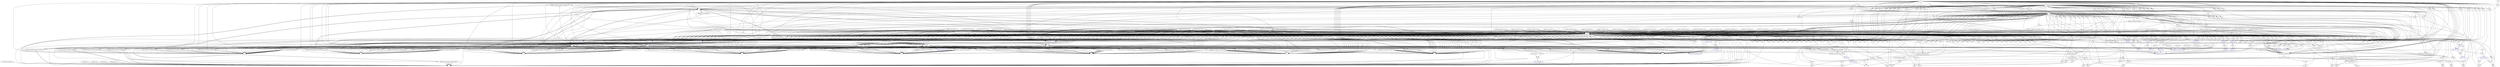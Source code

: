 //----------------------------------------------------------------------------//
// Generated by LegUp High-Level Synthesis Tool Version 4.0 (http://legup.org)
// Compiled: Mon Jun  5 16:23:28 2017
// University of Toronto
// For research and academic purposes only. Commercial use is prohibited.
// Please send bugs to: legup@eecg.toronto.edu
// Date: Mon Jun 12 20:22:33 2017
//----------------------------------------------------------------------------//

digraph {
Node0x2e21500[label="?"];
Node0x30f5a50[label="0"];
Node0x30f5a50 -> Node0x2e21500;
Node0x3137cc0[label="EQ"];
Node0x3137cc0 -> Node0x2e21500;
Node0x3137fa0[label="EQ"];
Node0x3137fa0 -> Node0x2e21500;
Node0x3138270[label="EQ"];
Node0x3138270 -> Node0x2e21500;
Node0x2e24130[label="?"];
Node0x30f5a50 -> Node0x2e24130;
Node0x30ea900[label="platform_main_begin_memory_controller_en..."];
Node0x30ea900 -> Node0x2e24130;
Node0x30ea900 -> Node0x2e24130;
Node0x30ec3e0[label="crc32_gentab_memory_controller_enable_a"];
Node0x30ec3e0 -> Node0x2e24130;
Node0x30ec3e0 -> Node0x2e24130;
Node0x30edcf0[label="func_1_memory_controller_enable_a"];
Node0x30edcf0 -> Node0x2e24130;
Node0x30edcf0 -> Node0x2e24130;
Node0x30f0140[label="transparent_crc_memory_controller_enable..."];
Node0x30f0140 -> Node0x2e24130;
Node0x30f0140 -> Node0x2e24130;
Node0x30f0140 -> Node0x2e24130;
Node0x30f0140 -> Node0x2e24130;
Node0x30f0140 -> Node0x2e24130;
Node0x30f0140 -> Node0x2e24130;
Node0x30f0140 -> Node0x2e24130;
Node0x30f0140 -> Node0x2e24130;
Node0x30f0140 -> Node0x2e24130;
Node0x30f0140 -> Node0x2e24130;
Node0x30f2ba0[label="platform_main_end_memory_controller_enab..."];
Node0x30f2ba0 -> Node0x2e24130;
Node0x30f2ba0 -> Node0x2e24130;
Node0x3100940[label="1"];
Node0x3100940 -> Node0x2e24130;
Node0x3100940 -> Node0x2e24130;
Node0x3100940 -> Node0x2e24130;
Node0x3100940 -> Node0x2e24130;
Node0x3100940 -> Node0x2e24130;
Node0x3100940 -> Node0x2e24130;
Node0x31386d0[label="EQ"];
Node0x31386d0 -> Node0x2e24130;
Node0x3139110[label="EQ"];
Node0x3139110 -> Node0x2e24130;
Node0x31393d0[label="EQ"];
Node0x31393d0 -> Node0x2e24130;
Node0x3139690[label="EQ"];
Node0x3139690 -> Node0x2e24130;
Node0x3139950[label="EQ"];
Node0x3139950 -> Node0x2e24130;
Node0x3139c10[label="EQ"];
Node0x3139c10 -> Node0x2e24130;
Node0x3139ed0[label="EQ"];
Node0x3139ed0 -> Node0x2e24130;
Node0x313a190[label="EQ"];
Node0x313a190 -> Node0x2e24130;
Node0x313a560[label="EQ"];
Node0x313a560 -> Node0x2e24130;
Node0x313a820[label="EQ"];
Node0x313a820 -> Node0x2e24130;
Node0x313aae0[label="EQ"];
Node0x313aae0 -> Node0x2e24130;
Node0x313ada0[label="EQ"];
Node0x313ada0 -> Node0x2e24130;
Node0x313b060[label="EQ"];
Node0x313b060 -> Node0x2e24130;
Node0x313b320[label="EQ"];
Node0x313b320 -> Node0x2e24130;
Node0x313b5e0[label="EQ"];
Node0x313b5e0 -> Node0x2e24130;
Node0x313b8a0[label="EQ"];
Node0x313b8a0 -> Node0x2e24130;
Node0x313bb60[label="EQ"];
Node0x313bb60 -> Node0x2e24130;
Node0x313be20[label="EQ"];
Node0x313be20 -> Node0x2e24130;
Node0x313c0e0[label="EQ"];
Node0x313c0e0 -> Node0x2e24130;
Node0x313c3a0[label="EQ"];
Node0x313c3a0 -> Node0x2e24130;
Node0x313c660[label="EQ"];
Node0x313c660 -> Node0x2e24130;
Node0x313c920[label="EQ"];
Node0x313c920 -> Node0x2e24130;
Node0x313cbe0[label="EQ"];
Node0x313cbe0 -> Node0x2e24130;
Node0x313cea0[label="EQ"];
Node0x313cea0 -> Node0x2e24130;
Node0x2e244d0[label="?"];
Node0x30f5a50 -> Node0x2e244d0;
Node0x30eaae0[label="platform_main_begin_memory_controller_ad..."];
Node0x30eaae0 -> Node0x2e244d0;
Node0x30eaae0 -> Node0x2e244d0;
Node0x30ec5c0[label="crc32_gentab_memory_controller_address_a"];
Node0x30ec5c0 -> Node0x2e244d0;
Node0x30ec5c0 -> Node0x2e244d0;
Node0x30eded0[label="func_1_memory_controller_address_a"];
Node0x30eded0 -> Node0x2e244d0;
Node0x30eded0 -> Node0x2e244d0;
Node0x30f03e0[label="transparent_crc_memory_controller_addres..."];
Node0x30f03e0 -> Node0x2e244d0;
Node0x30f03e0 -> Node0x2e244d0;
Node0x30f03e0 -> Node0x2e244d0;
Node0x30f03e0 -> Node0x2e244d0;
Node0x30f03e0 -> Node0x2e244d0;
Node0x30f03e0 -> Node0x2e244d0;
Node0x30f03e0 -> Node0x2e244d0;
Node0x30f03e0 -> Node0x2e244d0;
Node0x30f03e0 -> Node0x2e244d0;
Node0x30f03e0 -> Node0x2e244d0;
Node0x30f2e40[label="platform_main_end_memory_controller_addr..."];
Node0x30f2e40 -> Node0x2e244d0;
Node0x30f2e40 -> Node0x2e244d0;
Node0x313d300[label="`TAG_g_g_2_a"];
Node0x313d300 -> Node0x2e244d0;
Node0x313da80[label="`TAG_g_g_3_a"];
Node0x313da80 -> Node0x2e244d0;
Node0x313dc80[label="`TAG_g_g_6_a"];
Node0x313dc80 -> Node0x2e244d0;
Node0x313de80[label="`TAG_g_g_21_a"];
Node0x313de80 -> Node0x2e244d0;
Node0x313e080[label="main_12_scevgep",color=blue];
Node0x313e080 -> Node0x2e244d0;
Node0x313ee10[label="`TAG_g_crc32_context_a"];
Node0x313ee10 -> Node0x2e244d0;
Node0x313eff0[label="EQ"];
Node0x313eff0 -> Node0x2e244d0;
Node0x313f2d0[label="EQ"];
Node0x313f2d0 -> Node0x2e244d0;
Node0x313f590[label="EQ"];
Node0x313f590 -> Node0x2e244d0;
Node0x313f850[label="EQ"];
Node0x313f850 -> Node0x2e244d0;
Node0x313fb10[label="EQ"];
Node0x313fb10 -> Node0x2e244d0;
Node0x313fdd0[label="EQ"];
Node0x313fdd0 -> Node0x2e244d0;
Node0x3140090[label="EQ"];
Node0x3140090 -> Node0x2e244d0;
Node0x3140350[label="EQ"];
Node0x3140350 -> Node0x2e244d0;
Node0x3140720[label="EQ"];
Node0x3140720 -> Node0x2e244d0;
Node0x31409e0[label="EQ"];
Node0x31409e0 -> Node0x2e244d0;
Node0x3140ca0[label="EQ"];
Node0x3140ca0 -> Node0x2e244d0;
Node0x3140f60[label="EQ"];
Node0x3140f60 -> Node0x2e244d0;
Node0x3141220[label="EQ"];
Node0x3141220 -> Node0x2e244d0;
Node0x31414e0[label="EQ"];
Node0x31414e0 -> Node0x2e244d0;
Node0x31417a0[label="EQ"];
Node0x31417a0 -> Node0x2e244d0;
Node0x3141a60[label="EQ"];
Node0x3141a60 -> Node0x2e244d0;
Node0x3141d20[label="EQ"];
Node0x3141d20 -> Node0x2e244d0;
Node0x3141fe0[label="EQ"];
Node0x3141fe0 -> Node0x2e244d0;
Node0x31422a0[label="EQ"];
Node0x31422a0 -> Node0x2e244d0;
Node0x3142560[label="EQ"];
Node0x3142560 -> Node0x2e244d0;
Node0x3142820[label="EQ"];
Node0x3142820 -> Node0x2e244d0;
Node0x3142ae0[label="EQ"];
Node0x3142ae0 -> Node0x2e244d0;
Node0x3142da0[label="EQ"];
Node0x3142da0 -> Node0x2e244d0;
Node0x3143060[label="EQ"];
Node0x3143060 -> Node0x2e244d0;
Node0x2e24690[label="?"];
Node0x30f5a50 -> Node0x2e24690;
Node0x30eac60[label="platform_main_begin_memory_controller_wr..."];
Node0x30eac60 -> Node0x2e24690;
Node0x30eac60 -> Node0x2e24690;
Node0x30ec760[label="crc32_gentab_memory_controller_write_ena..."];
Node0x30ec760 -> Node0x2e24690;
Node0x30ec760 -> Node0x2e24690;
Node0x30ee070[label="func_1_memory_controller_write_enable_a"];
Node0x30ee070 -> Node0x2e24690;
Node0x30ee070 -> Node0x2e24690;
Node0x30f0670[label="transparent_crc_memory_controller_write_..."];
Node0x30f0670 -> Node0x2e24690;
Node0x30f0670 -> Node0x2e24690;
Node0x30f0670 -> Node0x2e24690;
Node0x30f0670 -> Node0x2e24690;
Node0x30f0670 -> Node0x2e24690;
Node0x30f0670 -> Node0x2e24690;
Node0x30f0670 -> Node0x2e24690;
Node0x30f0670 -> Node0x2e24690;
Node0x30f0670 -> Node0x2e24690;
Node0x30f0670 -> Node0x2e24690;
Node0x30f30d0[label="platform_main_end_memory_controller_writ..."];
Node0x30f30d0 -> Node0x2e24690;
Node0x30f30d0 -> Node0x2e24690;
Node0x30f5a50 -> Node0x2e24690;
Node0x30f5a50 -> Node0x2e24690;
Node0x30f5a50 -> Node0x2e24690;
Node0x30f5a50 -> Node0x2e24690;
Node0x30f5a50 -> Node0x2e24690;
Node0x30f5a50 -> Node0x2e24690;
Node0x31434c0[label="EQ"];
Node0x31434c0 -> Node0x2e24690;
Node0x3143f00[label="EQ"];
Node0x3143f00 -> Node0x2e24690;
Node0x31441c0[label="EQ"];
Node0x31441c0 -> Node0x2e24690;
Node0x3144480[label="EQ"];
Node0x3144480 -> Node0x2e24690;
Node0x3144740[label="EQ"];
Node0x3144740 -> Node0x2e24690;
Node0x3144a00[label="EQ"];
Node0x3144a00 -> Node0x2e24690;
Node0x3144cc0[label="EQ"];
Node0x3144cc0 -> Node0x2e24690;
Node0x3144f80[label="EQ"];
Node0x3144f80 -> Node0x2e24690;
Node0x3145350[label="EQ"];
Node0x3145350 -> Node0x2e24690;
Node0x3145610[label="EQ"];
Node0x3145610 -> Node0x2e24690;
Node0x31458d0[label="EQ"];
Node0x31458d0 -> Node0x2e24690;
Node0x3145b90[label="EQ"];
Node0x3145b90 -> Node0x2e24690;
Node0x3145e50[label="EQ"];
Node0x3145e50 -> Node0x2e24690;
Node0x3146110[label="EQ"];
Node0x3146110 -> Node0x2e24690;
Node0x31463d0[label="EQ"];
Node0x31463d0 -> Node0x2e24690;
Node0x3146690[label="EQ"];
Node0x3146690 -> Node0x2e24690;
Node0x3146950[label="EQ"];
Node0x3146950 -> Node0x2e24690;
Node0x3146c10[label="EQ"];
Node0x3146c10 -> Node0x2e24690;
Node0x3146ed0[label="EQ"];
Node0x3146ed0 -> Node0x2e24690;
Node0x3147190[label="EQ"];
Node0x3147190 -> Node0x2e24690;
Node0x3147450[label="EQ"];
Node0x3147450 -> Node0x2e24690;
Node0x3147710[label="EQ"];
Node0x3147710 -> Node0x2e24690;
Node0x31479d0[label="EQ"];
Node0x31479d0 -> Node0x2e24690;
Node0x3147c90[label="EQ"];
Node0x3147c90 -> Node0x2e24690;
Node0x30e9ce0[label="?"];
Node0x30f5a50 -> Node0x30e9ce0;
Node0x30eae00[label="platform_main_begin_memory_controller_in..."];
Node0x30eae00 -> Node0x30e9ce0;
Node0x30eae00 -> Node0x30e9ce0;
Node0x30ec900[label="crc32_gentab_memory_controller_in_a"];
Node0x30ec900 -> Node0x30e9ce0;
Node0x30ec900 -> Node0x30e9ce0;
Node0x30ee270[label="func_1_memory_controller_in_a"];
Node0x30ee270 -> Node0x30e9ce0;
Node0x30ee270 -> Node0x30e9ce0;
Node0x30f08d0[label="transparent_crc_memory_controller_in_a"];
Node0x30f08d0 -> Node0x30e9ce0;
Node0x30f08d0 -> Node0x30e9ce0;
Node0x30f08d0 -> Node0x30e9ce0;
Node0x30f08d0 -> Node0x30e9ce0;
Node0x30f08d0 -> Node0x30e9ce0;
Node0x30f08d0 -> Node0x30e9ce0;
Node0x30f08d0 -> Node0x30e9ce0;
Node0x30f08d0 -> Node0x30e9ce0;
Node0x30f08d0 -> Node0x30e9ce0;
Node0x30f08d0 -> Node0x30e9ce0;
Node0x30f3330[label="platform_main_end_memory_controller_in_a"];
Node0x30f3330 -> Node0x30e9ce0;
Node0x30f3330 -> Node0x30e9ce0;
Node0x31480f0[label="EQ"];
Node0x31480f0 -> Node0x30e9ce0;
Node0x3148950[label="EQ"];
Node0x3148950 -> Node0x30e9ce0;
Node0x3148c10[label="EQ"];
Node0x3148c10 -> Node0x30e9ce0;
Node0x3148ed0[label="EQ"];
Node0x3148ed0 -> Node0x30e9ce0;
Node0x3149190[label="EQ"];
Node0x3149190 -> Node0x30e9ce0;
Node0x3149450[label="EQ"];
Node0x3149450 -> Node0x30e9ce0;
Node0x3149710[label="EQ"];
Node0x3149710 -> Node0x30e9ce0;
Node0x31499d0[label="EQ"];
Node0x31499d0 -> Node0x30e9ce0;
Node0x3149c90[label="EQ"];
Node0x3149c90 -> Node0x30e9ce0;
Node0x3149f50[label="EQ"];
Node0x3149f50 -> Node0x30e9ce0;
Node0x314a210[label="EQ"];
Node0x314a210 -> Node0x30e9ce0;
Node0x314a4d0[label="EQ"];
Node0x314a4d0 -> Node0x30e9ce0;
Node0x314a790[label="EQ"];
Node0x314a790 -> Node0x30e9ce0;
Node0x314aa50[label="EQ"];
Node0x314aa50 -> Node0x30e9ce0;
Node0x314ae20[label="EQ"];
Node0x314ae20 -> Node0x30e9ce0;
Node0x314b0e0[label="EQ"];
Node0x314b0e0 -> Node0x30e9ce0;
Node0x314b3a0[label="EQ"];
Node0x314b3a0 -> Node0x30e9ce0;
Node0x314b660[label="EQ"];
Node0x314b660 -> Node0x30e9ce0;
Node0x30e9e00[label="?"];
Node0x30f5a50 -> Node0x30e9e00;
Node0x30eb060[label="platform_main_begin_memory_controller_si..."];
Node0x30eb060 -> Node0x30e9e00;
Node0x30eb060 -> Node0x30e9e00;
Node0x30ecb10[label="crc32_gentab_memory_controller_size_a"];
Node0x30ecb10 -> Node0x30e9e00;
Node0x30ecb10 -> Node0x30e9e00;
Node0x30ee540[label="func_1_memory_controller_size_a"];
Node0x30ee540 -> Node0x30e9e00;
Node0x30ee540 -> Node0x30e9e00;
Node0x30f0ba0[label="transparent_crc_memory_controller_size_a"];
Node0x30f0ba0 -> Node0x30e9e00;
Node0x30f0ba0 -> Node0x30e9e00;
Node0x30f0ba0 -> Node0x30e9e00;
Node0x30f0ba0 -> Node0x30e9e00;
Node0x30f0ba0 -> Node0x30e9e00;
Node0x30f0ba0 -> Node0x30e9e00;
Node0x30f0ba0 -> Node0x30e9e00;
Node0x30f0ba0 -> Node0x30e9e00;
Node0x30f0ba0 -> Node0x30e9e00;
Node0x30f0ba0 -> Node0x30e9e00;
Node0x30f3600[label="platform_main_end_memory_controller_size..."];
Node0x30f3600 -> Node0x30e9e00;
Node0x30f3600 -> Node0x30e9e00;
Node0x314bac0[label="2"];
Node0x314bac0 -> Node0x30e9e00;
Node0x314c240[label="2"];
Node0x314c240 -> Node0x30e9e00;
Node0x314c440[label="2"];
Node0x314c440 -> Node0x30e9e00;
Node0x314c640[label="2"];
Node0x314c640 -> Node0x30e9e00;
Node0x314c840[label="2"];
Node0x314c840 -> Node0x30e9e00;
Node0x314ca40[label="2"];
Node0x314ca40 -> Node0x30e9e00;
Node0x314cc40[label="EQ"];
Node0x314cc40 -> Node0x30e9e00;
Node0x314cf20[label="EQ"];
Node0x314cf20 -> Node0x30e9e00;
Node0x314d1e0[label="EQ"];
Node0x314d1e0 -> Node0x30e9e00;
Node0x314d4a0[label="EQ"];
Node0x314d4a0 -> Node0x30e9e00;
Node0x314d760[label="EQ"];
Node0x314d760 -> Node0x30e9e00;
Node0x314da20[label="EQ"];
Node0x314da20 -> Node0x30e9e00;
Node0x314dce0[label="EQ"];
Node0x314dce0 -> Node0x30e9e00;
Node0x314dfa0[label="EQ"];
Node0x314dfa0 -> Node0x30e9e00;
Node0x314e370[label="EQ"];
Node0x314e370 -> Node0x30e9e00;
Node0x314e630[label="EQ"];
Node0x314e630 -> Node0x30e9e00;
Node0x314e8f0[label="EQ"];
Node0x314e8f0 -> Node0x30e9e00;
Node0x314ebb0[label="EQ"];
Node0x314ebb0 -> Node0x30e9e00;
Node0x314ee70[label="EQ"];
Node0x314ee70 -> Node0x30e9e00;
Node0x314f130[label="EQ"];
Node0x314f130 -> Node0x30e9e00;
Node0x314f3f0[label="EQ"];
Node0x314f3f0 -> Node0x30e9e00;
Node0x314f6b0[label="EQ"];
Node0x314f6b0 -> Node0x30e9e00;
Node0x314f970[label="EQ"];
Node0x314f970 -> Node0x30e9e00;
Node0x314fc30[label="EQ"];
Node0x314fc30 -> Node0x30e9e00;
Node0x314fef0[label="EQ"];
Node0x314fef0 -> Node0x30e9e00;
Node0x31501b0[label="EQ"];
Node0x31501b0 -> Node0x30e9e00;
Node0x3150470[label="EQ"];
Node0x3150470 -> Node0x30e9e00;
Node0x3150730[label="EQ"];
Node0x3150730 -> Node0x30e9e00;
Node0x31509f0[label="EQ"];
Node0x31509f0 -> Node0x30e9e00;
Node0x3150cb0[label="EQ"];
Node0x3150cb0 -> Node0x30e9e00;
Node0x30e9fb0[label="?"];
Node0x30f5a50 -> Node0x30e9fb0;
Node0x30eb2d0[label="platform_main_begin_memory_controller_en..."];
Node0x30eb2d0 -> Node0x30e9fb0;
Node0x30eb2d0 -> Node0x30e9fb0;
Node0x30eb7f0[label="crc32_gentab_memory_controller_enable_b"];
Node0x30eb7f0 -> Node0x30e9fb0;
Node0x30eb7f0 -> Node0x30e9fb0;
Node0x30ee820[label="func_1_memory_controller_enable_b"];
Node0x30ee820 -> Node0x30e9fb0;
Node0x30ee820 -> Node0x30e9fb0;
Node0x30f0e80[label="transparent_crc_memory_controller_enable..."];
Node0x30f0e80 -> Node0x30e9fb0;
Node0x30f0e80 -> Node0x30e9fb0;
Node0x30f0e80 -> Node0x30e9fb0;
Node0x30f0e80 -> Node0x30e9fb0;
Node0x30f0e80 -> Node0x30e9fb0;
Node0x30f0e80 -> Node0x30e9fb0;
Node0x30f0e80 -> Node0x30e9fb0;
Node0x30f0e80 -> Node0x30e9fb0;
Node0x30f0e80 -> Node0x30e9fb0;
Node0x30f0e80 -> Node0x30e9fb0;
Node0x30f38e0[label="platform_main_end_memory_controller_enab..."];
Node0x30f38e0 -> Node0x30e9fb0;
Node0x30f38e0 -> Node0x30e9fb0;
Node0x3151110[label="EQ"];
Node0x3151110 -> Node0x30e9fb0;
Node0x3151970[label="EQ"];
Node0x3151970 -> Node0x30e9fb0;
Node0x3151c30[label="EQ"];
Node0x3151c30 -> Node0x30e9fb0;
Node0x3151ef0[label="EQ"];
Node0x3151ef0 -> Node0x30e9fb0;
Node0x31521b0[label="EQ"];
Node0x31521b0 -> Node0x30e9fb0;
Node0x3152470[label="EQ"];
Node0x3152470 -> Node0x30e9fb0;
Node0x3152730[label="EQ"];
Node0x3152730 -> Node0x30e9fb0;
Node0x31529f0[label="EQ"];
Node0x31529f0 -> Node0x30e9fb0;
Node0x3152cb0[label="EQ"];
Node0x3152cb0 -> Node0x30e9fb0;
Node0x3152f70[label="EQ"];
Node0x3152f70 -> Node0x30e9fb0;
Node0x3153230[label="EQ"];
Node0x3153230 -> Node0x30e9fb0;
Node0x31534f0[label="EQ"];
Node0x31534f0 -> Node0x30e9fb0;
Node0x31537b0[label="EQ"];
Node0x31537b0 -> Node0x30e9fb0;
Node0x3153a70[label="EQ"];
Node0x3153a70 -> Node0x30e9fb0;
Node0x3153e40[label="EQ"];
Node0x3153e40 -> Node0x30e9fb0;
Node0x3154100[label="EQ"];
Node0x3154100 -> Node0x30e9fb0;
Node0x31543c0[label="EQ"];
Node0x31543c0 -> Node0x30e9fb0;
Node0x3154680[label="EQ"];
Node0x3154680 -> Node0x30e9fb0;
Node0x30ea040[label="?"];
Node0x30f5a50 -> Node0x30ea040;
Node0x30eb490[label="platform_main_begin_memory_controller_ad..."];
Node0x30eb490 -> Node0x30ea040;
Node0x30eb490 -> Node0x30ea040;
Node0x30ecf70[label="crc32_gentab_memory_controller_address_b"];
Node0x30ecf70 -> Node0x30ea040;
Node0x30ecf70 -> Node0x30ea040;
Node0x30eeaa0[label="func_1_memory_controller_address_b"];
Node0x30eeaa0 -> Node0x30ea040;
Node0x30eeaa0 -> Node0x30ea040;
Node0x30f1100[label="transparent_crc_memory_controller_addres..."];
Node0x30f1100 -> Node0x30ea040;
Node0x30f1100 -> Node0x30ea040;
Node0x30f1100 -> Node0x30ea040;
Node0x30f1100 -> Node0x30ea040;
Node0x30f1100 -> Node0x30ea040;
Node0x30f1100 -> Node0x30ea040;
Node0x30f1100 -> Node0x30ea040;
Node0x30f1100 -> Node0x30ea040;
Node0x30f1100 -> Node0x30ea040;
Node0x30f1100 -> Node0x30ea040;
Node0x30f3b60[label="platform_main_end_memory_controller_addr..."];
Node0x30f3b60 -> Node0x30ea040;
Node0x30f3b60 -> Node0x30ea040;
Node0x3154ae0[label="EQ"];
Node0x3154ae0 -> Node0x30ea040;
Node0x3155340[label="EQ"];
Node0x3155340 -> Node0x30ea040;
Node0x3155600[label="EQ"];
Node0x3155600 -> Node0x30ea040;
Node0x31558c0[label="EQ"];
Node0x31558c0 -> Node0x30ea040;
Node0x3155b80[label="EQ"];
Node0x3155b80 -> Node0x30ea040;
Node0x3155e40[label="EQ"];
Node0x3155e40 -> Node0x30ea040;
Node0x3156100[label="EQ"];
Node0x3156100 -> Node0x30ea040;
Node0x31563c0[label="EQ"];
Node0x31563c0 -> Node0x30ea040;
Node0x3156680[label="EQ"];
Node0x3156680 -> Node0x30ea040;
Node0x3156940[label="EQ"];
Node0x3156940 -> Node0x30ea040;
Node0x3156c00[label="EQ"];
Node0x3156c00 -> Node0x30ea040;
Node0x3156ec0[label="EQ"];
Node0x3156ec0 -> Node0x30ea040;
Node0x3157180[label="EQ"];
Node0x3157180 -> Node0x30ea040;
Node0x3157440[label="EQ"];
Node0x3157440 -> Node0x30ea040;
Node0x3157810[label="EQ"];
Node0x3157810 -> Node0x30ea040;
Node0x3157ad0[label="EQ"];
Node0x3157ad0 -> Node0x30ea040;
Node0x3157d90[label="EQ"];
Node0x3157d90 -> Node0x30ea040;
Node0x3158050[label="EQ"];
Node0x3158050 -> Node0x30ea040;
Node0x30ea110[label="?"];
Node0x30f5a50 -> Node0x30ea110;
Node0x30eb650[label="platform_main_begin_memory_controller_wr..."];
Node0x30eb650 -> Node0x30ea110;
Node0x30eb650 -> Node0x30ea110;
Node0x30ed130[label="crc32_gentab_memory_controller_write_ena..."];
Node0x30ed130 -> Node0x30ea110;
Node0x30ed130 -> Node0x30ea110;
Node0x30eed20[label="func_1_memory_controller_write_enable_b"];
Node0x30eed20 -> Node0x30ea110;
Node0x30eed20 -> Node0x30ea110;
Node0x30f1380[label="transparent_crc_memory_controller_write_..."];
Node0x30f1380 -> Node0x30ea110;
Node0x30f1380 -> Node0x30ea110;
Node0x30f1380 -> Node0x30ea110;
Node0x30f1380 -> Node0x30ea110;
Node0x30f1380 -> Node0x30ea110;
Node0x30f1380 -> Node0x30ea110;
Node0x30f1380 -> Node0x30ea110;
Node0x30f1380 -> Node0x30ea110;
Node0x30f1380 -> Node0x30ea110;
Node0x30f1380 -> Node0x30ea110;
Node0x30f3de0[label="platform_main_end_memory_controller_writ..."];
Node0x30f3de0 -> Node0x30ea110;
Node0x30f3de0 -> Node0x30ea110;
Node0x31584b0[label="EQ"];
Node0x31584b0 -> Node0x30ea110;
Node0x3158d10[label="EQ"];
Node0x3158d10 -> Node0x30ea110;
Node0x3158fd0[label="EQ"];
Node0x3158fd0 -> Node0x30ea110;
Node0x3159290[label="EQ"];
Node0x3159290 -> Node0x30ea110;
Node0x3159550[label="EQ"];
Node0x3159550 -> Node0x30ea110;
Node0x3159810[label="EQ"];
Node0x3159810 -> Node0x30ea110;
Node0x3159ad0[label="EQ"];
Node0x3159ad0 -> Node0x30ea110;
Node0x3159d90[label="EQ"];
Node0x3159d90 -> Node0x30ea110;
Node0x315a050[label="EQ"];
Node0x315a050 -> Node0x30ea110;
Node0x315a310[label="EQ"];
Node0x315a310 -> Node0x30ea110;
Node0x315a5d0[label="EQ"];
Node0x315a5d0 -> Node0x30ea110;
Node0x315a890[label="EQ"];
Node0x315a890 -> Node0x30ea110;
Node0x315ab50[label="EQ"];
Node0x315ab50 -> Node0x30ea110;
Node0x315ae10[label="EQ"];
Node0x315ae10 -> Node0x30ea110;
Node0x315b1e0[label="EQ"];
Node0x315b1e0 -> Node0x30ea110;
Node0x315b4a0[label="EQ"];
Node0x315b4a0 -> Node0x30ea110;
Node0x315b760[label="EQ"];
Node0x315b760 -> Node0x30ea110;
Node0x315ba20[label="EQ"];
Node0x315ba20 -> Node0x30ea110;
Node0x30e9d70[label="?"];
Node0x30f5a50 -> Node0x30e9d70;
Node0x30eb010[label="platform_main_begin_memory_controller_in..."];
Node0x30eb010 -> Node0x30e9d70;
Node0x30eb010 -> Node0x30e9d70;
Node0x30ecac0[label="crc32_gentab_memory_controller_in_b"];
Node0x30ecac0 -> Node0x30e9d70;
Node0x30ecac0 -> Node0x30e9d70;
Node0x30ee4f0[label="func_1_memory_controller_in_b"];
Node0x30ee4f0 -> Node0x30e9d70;
Node0x30ee4f0 -> Node0x30e9d70;
Node0x30f0b50[label="transparent_crc_memory_controller_in_b"];
Node0x30f0b50 -> Node0x30e9d70;
Node0x30f0b50 -> Node0x30e9d70;
Node0x30f0b50 -> Node0x30e9d70;
Node0x30f0b50 -> Node0x30e9d70;
Node0x30f0b50 -> Node0x30e9d70;
Node0x30f0b50 -> Node0x30e9d70;
Node0x30f0b50 -> Node0x30e9d70;
Node0x30f0b50 -> Node0x30e9d70;
Node0x30f0b50 -> Node0x30e9d70;
Node0x30f0b50 -> Node0x30e9d70;
Node0x30f35b0[label="platform_main_end_memory_controller_in_b"];
Node0x30f35b0 -> Node0x30e9d70;
Node0x30f35b0 -> Node0x30e9d70;
Node0x315be80[label="EQ"];
Node0x315be80 -> Node0x30e9d70;
Node0x315c6e0[label="EQ"];
Node0x315c6e0 -> Node0x30e9d70;
Node0x315c9a0[label="EQ"];
Node0x315c9a0 -> Node0x30e9d70;
Node0x315cc60[label="EQ"];
Node0x315cc60 -> Node0x30e9d70;
Node0x315cf20[label="EQ"];
Node0x315cf20 -> Node0x30e9d70;
Node0x315d1e0[label="EQ"];
Node0x315d1e0 -> Node0x30e9d70;
Node0x315d4a0[label="EQ"];
Node0x315d4a0 -> Node0x30e9d70;
Node0x315d760[label="EQ"];
Node0x315d760 -> Node0x30e9d70;
Node0x315da20[label="EQ"];
Node0x315da20 -> Node0x30e9d70;
Node0x315dce0[label="EQ"];
Node0x315dce0 -> Node0x30e9d70;
Node0x315dfa0[label="EQ"];
Node0x315dfa0 -> Node0x30e9d70;
Node0x315e260[label="EQ"];
Node0x315e260 -> Node0x30e9d70;
Node0x315e520[label="EQ"];
Node0x315e520 -> Node0x30e9d70;
Node0x315e7e0[label="EQ"];
Node0x315e7e0 -> Node0x30e9d70;
Node0x315ebb0[label="EQ"];
Node0x315ebb0 -> Node0x30e9d70;
Node0x315ee70[label="EQ"];
Node0x315ee70 -> Node0x30e9d70;
Node0x315f130[label="EQ"];
Node0x315f130 -> Node0x30e9d70;
Node0x315f3f0[label="EQ"];
Node0x315f3f0 -> Node0x30e9d70;
Node0x30ea2f0[label="?"];
Node0x30f5a50 -> Node0x30ea2f0;
Node0x30eba50[label="platform_main_begin_memory_controller_si..."];
Node0x30eba50 -> Node0x30ea2f0;
Node0x30eba50 -> Node0x30ea2f0;
Node0x30ed4f0[label="crc32_gentab_memory_controller_size_b"];
Node0x30ed4f0 -> Node0x30ea2f0;
Node0x30ed4f0 -> Node0x30ea2f0;
Node0x30ef260[label="func_1_memory_controller_size_b"];
Node0x30ef260 -> Node0x30ea2f0;
Node0x30ef260 -> Node0x30ea2f0;
Node0x30f18c0[label="transparent_crc_memory_controller_size_b"];
Node0x30f18c0 -> Node0x30ea2f0;
Node0x30f18c0 -> Node0x30ea2f0;
Node0x30f18c0 -> Node0x30ea2f0;
Node0x30f18c0 -> Node0x30ea2f0;
Node0x30f18c0 -> Node0x30ea2f0;
Node0x30f18c0 -> Node0x30ea2f0;
Node0x30f18c0 -> Node0x30ea2f0;
Node0x30f18c0 -> Node0x30ea2f0;
Node0x30f18c0 -> Node0x30ea2f0;
Node0x30f18c0 -> Node0x30ea2f0;
Node0x30f4320[label="platform_main_end_memory_controller_size..."];
Node0x30f4320 -> Node0x30ea2f0;
Node0x30f4320 -> Node0x30ea2f0;
Node0x315f850[label="EQ"];
Node0x315f850 -> Node0x30ea2f0;
Node0x31600b0[label="EQ"];
Node0x31600b0 -> Node0x30ea2f0;
Node0x3160370[label="EQ"];
Node0x3160370 -> Node0x30ea2f0;
Node0x3160630[label="EQ"];
Node0x3160630 -> Node0x30ea2f0;
Node0x31608f0[label="EQ"];
Node0x31608f0 -> Node0x30ea2f0;
Node0x3160bb0[label="EQ"];
Node0x3160bb0 -> Node0x30ea2f0;
Node0x3160e70[label="EQ"];
Node0x3160e70 -> Node0x30ea2f0;
Node0x3161130[label="EQ"];
Node0x3161130 -> Node0x30ea2f0;
Node0x31613f0[label="EQ"];
Node0x31613f0 -> Node0x30ea2f0;
Node0x31616b0[label="EQ"];
Node0x31616b0 -> Node0x30ea2f0;
Node0x3161970[label="EQ"];
Node0x3161970 -> Node0x30ea2f0;
Node0x3161c30[label="EQ"];
Node0x3161c30 -> Node0x30ea2f0;
Node0x3161ef0[label="EQ"];
Node0x3161ef0 -> Node0x30ea2f0;
Node0x31621b0[label="EQ"];
Node0x31621b0 -> Node0x30ea2f0;
Node0x3162580[label="EQ"];
Node0x3162580 -> Node0x30ea2f0;
Node0x3162840[label="EQ"];
Node0x3162840 -> Node0x30ea2f0;
Node0x3162b00[label="EQ"];
Node0x3162b00 -> Node0x30ea2f0;
Node0x3162dc0[label="EQ"];
Node0x3162dc0 -> Node0x30ea2f0;
Node0x30ea490[label="?"];
Node0x3163130[label="0"];
Node0x3163130 -> Node0x30ea490;
Node0x3163350[label="main_19_22_reg",shape=box,color=blue];
Node0x3163350 -> Node0x30ea490;
Node0x3164730[label="EQ"];
Node0x3164730 -> Node0x30ea490;
Node0x3164a00[label="EQ"];
Node0x3164a00 -> Node0x30ea490;
Node0x2e225f0[label="?"];
Node0x2e225f0 -> Node0x3137cc0;
Node0x30f5a50 -> Node0x3137cc0;
Node0x30f9dc0[label="cur_state",shape=box];
Node0x30f9dc0 -> Node0x3137fa0;
Node0x30f9fc0[label="LEGUP_0"];
Node0x30f9fc0 -> Node0x3137fa0;
Node0x30f9dc0 -> Node0x3138270;
Node0x30ffc60[label="LEGUP_F_main_BB__19_37"];
Node0x30ffc60 -> Node0x3138270;
Node0x30ea740[label="?"];
Node0x30ea740 -> Node0x30ea900;
Node0x2e398a0[label="?"];
Node0x2e398a0 -> Node0x30ea900;
Node0x30ec290[label="?"];
Node0x30ec290 -> Node0x30ec3e0;
Node0x2e40bd0[label="?"];
Node0x2e40bd0 -> Node0x30ec3e0;
Node0x30edba0[label="?"];
Node0x30edba0 -> Node0x30edcf0;
Node0x2e4b0f0[label="?"];
Node0x2e4b0f0 -> Node0x30edcf0;
Node0x30eff60[label="?"];
Node0x30eff60 -> Node0x30f0140;
Node0x2e3bdc0[label="?"];
Node0x2e3bdc0 -> Node0x30f0140;
Node0x30f29c0[label="?"];
Node0x30f29c0 -> Node0x30f2ba0;
Node0x317da50[label="?"];
Node0x317da50 -> Node0x30f2ba0;
Node0x30f9dc0 -> Node0x31386d0;
Node0x30fa490[label="LEGUP_function_call_2"];
Node0x30fa490 -> Node0x31386d0;
Node0x30f9dc0 -> Node0x3139110;
Node0x30fa490 -> Node0x3139110;
Node0x30f9dc0 -> Node0x31393d0;
Node0x30fa5b0[label="LEGUP_function_call_4"];
Node0x30fa5b0 -> Node0x31393d0;
Node0x30f9dc0 -> Node0x3139690;
Node0x30fa5b0 -> Node0x3139690;
Node0x30f9dc0 -> Node0x3139950;
Node0x30faed0[label="LEGUP_function_call_6"];
Node0x30faed0 -> Node0x3139950;
Node0x30f9dc0 -> Node0x3139c10;
Node0x30faed0 -> Node0x3139c10;
Node0x30f9dc0 -> Node0x3139ed0;
Node0x30fb8f0[label="LEGUP_function_call_10"];
Node0x30fb8f0 -> Node0x3139ed0;
Node0x30f9dc0 -> Node0x313a190;
Node0x30fb8f0 -> Node0x313a190;
Node0x30f9dc0 -> Node0x313a560;
Node0x30fc280[label="LEGUP_function_call_14"];
Node0x30fc280 -> Node0x313a560;
Node0x30f9dc0 -> Node0x313a820;
Node0x30fc280 -> Node0x313a820;
Node0x30f9dc0 -> Node0x313aae0;
Node0x30fcd20[label="LEGUP_function_call_18"];
Node0x30fcd20 -> Node0x313aae0;
Node0x30f9dc0 -> Node0x313ada0;
Node0x30fcd20 -> Node0x313ada0;
Node0x30f9dc0 -> Node0x313b060;
Node0x30fd6b0[label="LEGUP_function_call_22"];
Node0x30fd6b0 -> Node0x313b060;
Node0x30f9dc0 -> Node0x313b320;
Node0x30fd6b0 -> Node0x313b320;
Node0x30f9dc0 -> Node0x313b5e0;
Node0x30fe6e0[label="LEGUP_function_call_28"];
Node0x30fe6e0 -> Node0x313b5e0;
Node0x30f9dc0 -> Node0x313b8a0;
Node0x30fe6e0 -> Node0x313b8a0;
Node0x30f9dc0 -> Node0x313bb60;
Node0x30ffa10[label="LEGUP_function_call_36"];
Node0x30ffa10 -> Node0x313bb60;
Node0x30f9dc0 -> Node0x313be20;
Node0x30ffa10 -> Node0x313be20;
Node0x30f9dc0 -> Node0x313c0e0;
Node0x30fb120[label="LEGUP_F_main_BB__0_7"];
Node0x30fb120 -> Node0x313c0e0;
Node0x30f9dc0 -> Node0x313c3a0;
Node0x30fbb40[label="LEGUP_F_main_BB__0_11"];
Node0x30fbb40 -> Node0x313c3a0;
Node0x30f9dc0 -> Node0x313c660;
Node0x30fc5e0[label="LEGUP_F_main_BB__0_15"];
Node0x30fc5e0 -> Node0x313c660;
Node0x30f9dc0 -> Node0x313c920;
Node0x30fcf70[label="LEGUP_F_main_BB__0_19"];
Node0x30fcf70 -> Node0x313c920;
Node0x30f9dc0 -> Node0x313cbe0;
Node0x30fdff0[label="LEGUP_F_main_BB__12_25"];
Node0x30fdff0 -> Node0x313cbe0;
Node0x30f9dc0 -> Node0x313cea0;
Node0x30fddf0[label="LEGUP_F_main_BB__19_33"];
Node0x30fddf0 -> Node0x313cea0;
Node0x30ea740 -> Node0x30eaae0;
Node0x2e398a0 -> Node0x30eaae0;
Node0x30ec290 -> Node0x30ec5c0;
Node0x2e40bd0 -> Node0x30ec5c0;
Node0x30edba0 -> Node0x30eded0;
Node0x2e4b0f0 -> Node0x30eded0;
Node0x30eff60 -> Node0x30f03e0;
Node0x2e3bdc0 -> Node0x30f03e0;
Node0x30f29c0 -> Node0x30f2e40;
Node0x317da50 -> Node0x30f2e40;
Node0x313e280[label="ADD"];
Node0x313e280 -> Node0x313e080;
Node0x313eb50[label="EQ"];
Node0x313eb50 -> Node0x313e080;
Node0x30f9dc0 -> Node0x313eff0;
Node0x30fa490 -> Node0x313eff0;
Node0x30f9dc0 -> Node0x313f2d0;
Node0x30fa490 -> Node0x313f2d0;
Node0x30f9dc0 -> Node0x313f590;
Node0x30fa5b0 -> Node0x313f590;
Node0x30f9dc0 -> Node0x313f850;
Node0x30fa5b0 -> Node0x313f850;
Node0x30f9dc0 -> Node0x313fb10;
Node0x30faed0 -> Node0x313fb10;
Node0x30f9dc0 -> Node0x313fdd0;
Node0x30faed0 -> Node0x313fdd0;
Node0x30f9dc0 -> Node0x3140090;
Node0x30fb8f0 -> Node0x3140090;
Node0x30f9dc0 -> Node0x3140350;
Node0x30fb8f0 -> Node0x3140350;
Node0x30f9dc0 -> Node0x3140720;
Node0x30fc280 -> Node0x3140720;
Node0x30f9dc0 -> Node0x31409e0;
Node0x30fc280 -> Node0x31409e0;
Node0x30f9dc0 -> Node0x3140ca0;
Node0x30fcd20 -> Node0x3140ca0;
Node0x30f9dc0 -> Node0x3140f60;
Node0x30fcd20 -> Node0x3140f60;
Node0x30f9dc0 -> Node0x3141220;
Node0x30fd6b0 -> Node0x3141220;
Node0x30f9dc0 -> Node0x31414e0;
Node0x30fd6b0 -> Node0x31414e0;
Node0x30f9dc0 -> Node0x31417a0;
Node0x30fe6e0 -> Node0x31417a0;
Node0x30f9dc0 -> Node0x3141a60;
Node0x30fe6e0 -> Node0x3141a60;
Node0x30f9dc0 -> Node0x3141d20;
Node0x30ffa10 -> Node0x3141d20;
Node0x30f9dc0 -> Node0x3141fe0;
Node0x30ffa10 -> Node0x3141fe0;
Node0x30f9dc0 -> Node0x31422a0;
Node0x30fb120 -> Node0x31422a0;
Node0x30f9dc0 -> Node0x3142560;
Node0x30fbb40 -> Node0x3142560;
Node0x30f9dc0 -> Node0x3142820;
Node0x30fc5e0 -> Node0x3142820;
Node0x30f9dc0 -> Node0x3142ae0;
Node0x30fcf70 -> Node0x3142ae0;
Node0x30f9dc0 -> Node0x3142da0;
Node0x30fdff0 -> Node0x3142da0;
Node0x30f9dc0 -> Node0x3143060;
Node0x30fddf0 -> Node0x3143060;
Node0x30ea740 -> Node0x30eac60;
Node0x2e398a0 -> Node0x30eac60;
Node0x30ec290 -> Node0x30ec760;
Node0x2e40bd0 -> Node0x30ec760;
Node0x30edba0 -> Node0x30ee070;
Node0x2e4b0f0 -> Node0x30ee070;
Node0x30eff60 -> Node0x30f0670;
Node0x2e3bdc0 -> Node0x30f0670;
Node0x30f29c0 -> Node0x30f30d0;
Node0x317da50 -> Node0x30f30d0;
Node0x30f9dc0 -> Node0x31434c0;
Node0x30fa490 -> Node0x31434c0;
Node0x30f9dc0 -> Node0x3143f00;
Node0x30fa490 -> Node0x3143f00;
Node0x30f9dc0 -> Node0x31441c0;
Node0x30fa5b0 -> Node0x31441c0;
Node0x30f9dc0 -> Node0x3144480;
Node0x30fa5b0 -> Node0x3144480;
Node0x30f9dc0 -> Node0x3144740;
Node0x30faed0 -> Node0x3144740;
Node0x30f9dc0 -> Node0x3144a00;
Node0x30faed0 -> Node0x3144a00;
Node0x30f9dc0 -> Node0x3144cc0;
Node0x30fb8f0 -> Node0x3144cc0;
Node0x30f9dc0 -> Node0x3144f80;
Node0x30fb8f0 -> Node0x3144f80;
Node0x30f9dc0 -> Node0x3145350;
Node0x30fc280 -> Node0x3145350;
Node0x30f9dc0 -> Node0x3145610;
Node0x30fc280 -> Node0x3145610;
Node0x30f9dc0 -> Node0x31458d0;
Node0x30fcd20 -> Node0x31458d0;
Node0x30f9dc0 -> Node0x3145b90;
Node0x30fcd20 -> Node0x3145b90;
Node0x30f9dc0 -> Node0x3145e50;
Node0x30fd6b0 -> Node0x3145e50;
Node0x30f9dc0 -> Node0x3146110;
Node0x30fd6b0 -> Node0x3146110;
Node0x30f9dc0 -> Node0x31463d0;
Node0x30fe6e0 -> Node0x31463d0;
Node0x30f9dc0 -> Node0x3146690;
Node0x30fe6e0 -> Node0x3146690;
Node0x30f9dc0 -> Node0x3146950;
Node0x30ffa10 -> Node0x3146950;
Node0x30f9dc0 -> Node0x3146c10;
Node0x30ffa10 -> Node0x3146c10;
Node0x30f9dc0 -> Node0x3146ed0;
Node0x30fb120 -> Node0x3146ed0;
Node0x30f9dc0 -> Node0x3147190;
Node0x30fbb40 -> Node0x3147190;
Node0x30f9dc0 -> Node0x3147450;
Node0x30fc5e0 -> Node0x3147450;
Node0x30f9dc0 -> Node0x3147710;
Node0x30fcf70 -> Node0x3147710;
Node0x30f9dc0 -> Node0x31479d0;
Node0x30fdff0 -> Node0x31479d0;
Node0x30f9dc0 -> Node0x3147c90;
Node0x30fddf0 -> Node0x3147c90;
Node0x30ea740 -> Node0x30eae00;
Node0x2e398a0 -> Node0x30eae00;
Node0x30ec290 -> Node0x30ec900;
Node0x2e40bd0 -> Node0x30ec900;
Node0x30edba0 -> Node0x30ee270;
Node0x2e4b0f0 -> Node0x30ee270;
Node0x30eff60 -> Node0x30f08d0;
Node0x2e3bdc0 -> Node0x30f08d0;
Node0x30f29c0 -> Node0x30f3330;
Node0x317da50 -> Node0x30f3330;
Node0x30f9dc0 -> Node0x31480f0;
Node0x30fa490 -> Node0x31480f0;
Node0x30f9dc0 -> Node0x3148950;
Node0x30fa490 -> Node0x3148950;
Node0x30f9dc0 -> Node0x3148c10;
Node0x30fa5b0 -> Node0x3148c10;
Node0x30f9dc0 -> Node0x3148ed0;
Node0x30fa5b0 -> Node0x3148ed0;
Node0x30f9dc0 -> Node0x3149190;
Node0x30faed0 -> Node0x3149190;
Node0x30f9dc0 -> Node0x3149450;
Node0x30faed0 -> Node0x3149450;
Node0x30f9dc0 -> Node0x3149710;
Node0x30fb8f0 -> Node0x3149710;
Node0x30f9dc0 -> Node0x31499d0;
Node0x30fb8f0 -> Node0x31499d0;
Node0x30f9dc0 -> Node0x3149c90;
Node0x30fc280 -> Node0x3149c90;
Node0x30f9dc0 -> Node0x3149f50;
Node0x30fc280 -> Node0x3149f50;
Node0x30f9dc0 -> Node0x314a210;
Node0x30fcd20 -> Node0x314a210;
Node0x30f9dc0 -> Node0x314a4d0;
Node0x30fcd20 -> Node0x314a4d0;
Node0x30f9dc0 -> Node0x314a790;
Node0x30fd6b0 -> Node0x314a790;
Node0x30f9dc0 -> Node0x314aa50;
Node0x30fd6b0 -> Node0x314aa50;
Node0x30f9dc0 -> Node0x314ae20;
Node0x30fe6e0 -> Node0x314ae20;
Node0x30f9dc0 -> Node0x314b0e0;
Node0x30fe6e0 -> Node0x314b0e0;
Node0x30f9dc0 -> Node0x314b3a0;
Node0x30ffa10 -> Node0x314b3a0;
Node0x30f9dc0 -> Node0x314b660;
Node0x30ffa10 -> Node0x314b660;
Node0x30ea740 -> Node0x30eb060;
Node0x30f5a50 -> Node0x30eb060;
Node0x2e398a0 -> Node0x30eb060;
Node0x30ec290 -> Node0x30ecb10;
Node0x30f5a50 -> Node0x30ecb10;
Node0x2e40bd0 -> Node0x30ecb10;
Node0x30edba0 -> Node0x30ee540;
Node0x30f5a50 -> Node0x30ee540;
Node0x2e4b0f0 -> Node0x30ee540;
Node0x30eff60 -> Node0x30f0ba0;
Node0x30f5a50 -> Node0x30f0ba0;
Node0x2e3bdc0 -> Node0x30f0ba0;
Node0x30f29c0 -> Node0x30f3600;
Node0x30f5a50 -> Node0x30f3600;
Node0x317da50 -> Node0x30f3600;
Node0x30f9dc0 -> Node0x314cc40;
Node0x30fa490 -> Node0x314cc40;
Node0x30f9dc0 -> Node0x314cf20;
Node0x30fa490 -> Node0x314cf20;
Node0x30f9dc0 -> Node0x314d1e0;
Node0x30fa5b0 -> Node0x314d1e0;
Node0x30f9dc0 -> Node0x314d4a0;
Node0x30fa5b0 -> Node0x314d4a0;
Node0x30f9dc0 -> Node0x314d760;
Node0x30faed0 -> Node0x314d760;
Node0x30f9dc0 -> Node0x314da20;
Node0x30faed0 -> Node0x314da20;
Node0x30f9dc0 -> Node0x314dce0;
Node0x30fb8f0 -> Node0x314dce0;
Node0x30f9dc0 -> Node0x314dfa0;
Node0x30fb8f0 -> Node0x314dfa0;
Node0x30f9dc0 -> Node0x314e370;
Node0x30fc280 -> Node0x314e370;
Node0x30f9dc0 -> Node0x314e630;
Node0x30fc280 -> Node0x314e630;
Node0x30f9dc0 -> Node0x314e8f0;
Node0x30fcd20 -> Node0x314e8f0;
Node0x30f9dc0 -> Node0x314ebb0;
Node0x30fcd20 -> Node0x314ebb0;
Node0x30f9dc0 -> Node0x314ee70;
Node0x30fd6b0 -> Node0x314ee70;
Node0x30f9dc0 -> Node0x314f130;
Node0x30fd6b0 -> Node0x314f130;
Node0x30f9dc0 -> Node0x314f3f0;
Node0x30fe6e0 -> Node0x314f3f0;
Node0x30f9dc0 -> Node0x314f6b0;
Node0x30fe6e0 -> Node0x314f6b0;
Node0x30f9dc0 -> Node0x314f970;
Node0x30ffa10 -> Node0x314f970;
Node0x30f9dc0 -> Node0x314fc30;
Node0x30ffa10 -> Node0x314fc30;
Node0x30f9dc0 -> Node0x314fef0;
Node0x30fb120 -> Node0x314fef0;
Node0x30f9dc0 -> Node0x31501b0;
Node0x30fbb40 -> Node0x31501b0;
Node0x30f9dc0 -> Node0x3150470;
Node0x30fc5e0 -> Node0x3150470;
Node0x30f9dc0 -> Node0x3150730;
Node0x30fcf70 -> Node0x3150730;
Node0x30f9dc0 -> Node0x31509f0;
Node0x30fdff0 -> Node0x31509f0;
Node0x30f9dc0 -> Node0x3150cb0;
Node0x30fddf0 -> Node0x3150cb0;
Node0x30ea740 -> Node0x30eb2d0;
Node0x2e398a0 -> Node0x30eb2d0;
Node0x30ec290 -> Node0x30eb7f0;
Node0x2e40bd0 -> Node0x30eb7f0;
Node0x30edba0 -> Node0x30ee820;
Node0x2e4b0f0 -> Node0x30ee820;
Node0x30eff60 -> Node0x30f0e80;
Node0x2e3bdc0 -> Node0x30f0e80;
Node0x30f29c0 -> Node0x30f38e0;
Node0x317da50 -> Node0x30f38e0;
Node0x30f9dc0 -> Node0x3151110;
Node0x30fa490 -> Node0x3151110;
Node0x30f9dc0 -> Node0x3151970;
Node0x30fa490 -> Node0x3151970;
Node0x30f9dc0 -> Node0x3151c30;
Node0x30fa5b0 -> Node0x3151c30;
Node0x30f9dc0 -> Node0x3151ef0;
Node0x30fa5b0 -> Node0x3151ef0;
Node0x30f9dc0 -> Node0x31521b0;
Node0x30faed0 -> Node0x31521b0;
Node0x30f9dc0 -> Node0x3152470;
Node0x30faed0 -> Node0x3152470;
Node0x30f9dc0 -> Node0x3152730;
Node0x30fb8f0 -> Node0x3152730;
Node0x30f9dc0 -> Node0x31529f0;
Node0x30fb8f0 -> Node0x31529f0;
Node0x30f9dc0 -> Node0x3152cb0;
Node0x30fc280 -> Node0x3152cb0;
Node0x30f9dc0 -> Node0x3152f70;
Node0x30fc280 -> Node0x3152f70;
Node0x30f9dc0 -> Node0x3153230;
Node0x30fcd20 -> Node0x3153230;
Node0x30f9dc0 -> Node0x31534f0;
Node0x30fcd20 -> Node0x31534f0;
Node0x30f9dc0 -> Node0x31537b0;
Node0x30fd6b0 -> Node0x31537b0;
Node0x30f9dc0 -> Node0x3153a70;
Node0x30fd6b0 -> Node0x3153a70;
Node0x30f9dc0 -> Node0x3153e40;
Node0x30fe6e0 -> Node0x3153e40;
Node0x30f9dc0 -> Node0x3154100;
Node0x30fe6e0 -> Node0x3154100;
Node0x30f9dc0 -> Node0x31543c0;
Node0x30ffa10 -> Node0x31543c0;
Node0x30f9dc0 -> Node0x3154680;
Node0x30ffa10 -> Node0x3154680;
Node0x30ea740 -> Node0x30eb490;
Node0x2e398a0 -> Node0x30eb490;
Node0x30ec290 -> Node0x30ecf70;
Node0x2e40bd0 -> Node0x30ecf70;
Node0x30edba0 -> Node0x30eeaa0;
Node0x2e4b0f0 -> Node0x30eeaa0;
Node0x30eff60 -> Node0x30f1100;
Node0x2e3bdc0 -> Node0x30f1100;
Node0x30f29c0 -> Node0x30f3b60;
Node0x317da50 -> Node0x30f3b60;
Node0x30f9dc0 -> Node0x3154ae0;
Node0x30fa490 -> Node0x3154ae0;
Node0x30f9dc0 -> Node0x3155340;
Node0x30fa490 -> Node0x3155340;
Node0x30f9dc0 -> Node0x3155600;
Node0x30fa5b0 -> Node0x3155600;
Node0x30f9dc0 -> Node0x31558c0;
Node0x30fa5b0 -> Node0x31558c0;
Node0x30f9dc0 -> Node0x3155b80;
Node0x30faed0 -> Node0x3155b80;
Node0x30f9dc0 -> Node0x3155e40;
Node0x30faed0 -> Node0x3155e40;
Node0x30f9dc0 -> Node0x3156100;
Node0x30fb8f0 -> Node0x3156100;
Node0x30f9dc0 -> Node0x31563c0;
Node0x30fb8f0 -> Node0x31563c0;
Node0x30f9dc0 -> Node0x3156680;
Node0x30fc280 -> Node0x3156680;
Node0x30f9dc0 -> Node0x3156940;
Node0x30fc280 -> Node0x3156940;
Node0x30f9dc0 -> Node0x3156c00;
Node0x30fcd20 -> Node0x3156c00;
Node0x30f9dc0 -> Node0x3156ec0;
Node0x30fcd20 -> Node0x3156ec0;
Node0x30f9dc0 -> Node0x3157180;
Node0x30fd6b0 -> Node0x3157180;
Node0x30f9dc0 -> Node0x3157440;
Node0x30fd6b0 -> Node0x3157440;
Node0x30f9dc0 -> Node0x3157810;
Node0x30fe6e0 -> Node0x3157810;
Node0x30f9dc0 -> Node0x3157ad0;
Node0x30fe6e0 -> Node0x3157ad0;
Node0x30f9dc0 -> Node0x3157d90;
Node0x30ffa10 -> Node0x3157d90;
Node0x30f9dc0 -> Node0x3158050;
Node0x30ffa10 -> Node0x3158050;
Node0x30ea740 -> Node0x30eb650;
Node0x2e398a0 -> Node0x30eb650;
Node0x30ec290 -> Node0x30ed130;
Node0x2e40bd0 -> Node0x30ed130;
Node0x30edba0 -> Node0x30eed20;
Node0x2e4b0f0 -> Node0x30eed20;
Node0x30eff60 -> Node0x30f1380;
Node0x2e3bdc0 -> Node0x30f1380;
Node0x30f29c0 -> Node0x30f3de0;
Node0x317da50 -> Node0x30f3de0;
Node0x30f9dc0 -> Node0x31584b0;
Node0x30fa490 -> Node0x31584b0;
Node0x30f9dc0 -> Node0x3158d10;
Node0x30fa490 -> Node0x3158d10;
Node0x30f9dc0 -> Node0x3158fd0;
Node0x30fa5b0 -> Node0x3158fd0;
Node0x30f9dc0 -> Node0x3159290;
Node0x30fa5b0 -> Node0x3159290;
Node0x30f9dc0 -> Node0x3159550;
Node0x30faed0 -> Node0x3159550;
Node0x30f9dc0 -> Node0x3159810;
Node0x30faed0 -> Node0x3159810;
Node0x30f9dc0 -> Node0x3159ad0;
Node0x30fb8f0 -> Node0x3159ad0;
Node0x30f9dc0 -> Node0x3159d90;
Node0x30fb8f0 -> Node0x3159d90;
Node0x30f9dc0 -> Node0x315a050;
Node0x30fc280 -> Node0x315a050;
Node0x30f9dc0 -> Node0x315a310;
Node0x30fc280 -> Node0x315a310;
Node0x30f9dc0 -> Node0x315a5d0;
Node0x30fcd20 -> Node0x315a5d0;
Node0x30f9dc0 -> Node0x315a890;
Node0x30fcd20 -> Node0x315a890;
Node0x30f9dc0 -> Node0x315ab50;
Node0x30fd6b0 -> Node0x315ab50;
Node0x30f9dc0 -> Node0x315ae10;
Node0x30fd6b0 -> Node0x315ae10;
Node0x30f9dc0 -> Node0x315b1e0;
Node0x30fe6e0 -> Node0x315b1e0;
Node0x30f9dc0 -> Node0x315b4a0;
Node0x30fe6e0 -> Node0x315b4a0;
Node0x30f9dc0 -> Node0x315b760;
Node0x30ffa10 -> Node0x315b760;
Node0x30f9dc0 -> Node0x315ba20;
Node0x30ffa10 -> Node0x315ba20;
Node0x30ea740 -> Node0x30eb010;
Node0x2e398a0 -> Node0x30eb010;
Node0x30ec290 -> Node0x30ecac0;
Node0x2e40bd0 -> Node0x30ecac0;
Node0x30edba0 -> Node0x30ee4f0;
Node0x2e4b0f0 -> Node0x30ee4f0;
Node0x30eff60 -> Node0x30f0b50;
Node0x2e3bdc0 -> Node0x30f0b50;
Node0x30f29c0 -> Node0x30f35b0;
Node0x317da50 -> Node0x30f35b0;
Node0x30f9dc0 -> Node0x315be80;
Node0x30fa490 -> Node0x315be80;
Node0x30f9dc0 -> Node0x315c6e0;
Node0x30fa490 -> Node0x315c6e0;
Node0x30f9dc0 -> Node0x315c9a0;
Node0x30fa5b0 -> Node0x315c9a0;
Node0x30f9dc0 -> Node0x315cc60;
Node0x30fa5b0 -> Node0x315cc60;
Node0x30f9dc0 -> Node0x315cf20;
Node0x30faed0 -> Node0x315cf20;
Node0x30f9dc0 -> Node0x315d1e0;
Node0x30faed0 -> Node0x315d1e0;
Node0x30f9dc0 -> Node0x315d4a0;
Node0x30fb8f0 -> Node0x315d4a0;
Node0x30f9dc0 -> Node0x315d760;
Node0x30fb8f0 -> Node0x315d760;
Node0x30f9dc0 -> Node0x315da20;
Node0x30fc280 -> Node0x315da20;
Node0x30f9dc0 -> Node0x315dce0;
Node0x30fc280 -> Node0x315dce0;
Node0x30f9dc0 -> Node0x315dfa0;
Node0x30fcd20 -> Node0x315dfa0;
Node0x30f9dc0 -> Node0x315e260;
Node0x30fcd20 -> Node0x315e260;
Node0x30f9dc0 -> Node0x315e520;
Node0x30fd6b0 -> Node0x315e520;
Node0x30f9dc0 -> Node0x315e7e0;
Node0x30fd6b0 -> Node0x315e7e0;
Node0x30f9dc0 -> Node0x315ebb0;
Node0x30fe6e0 -> Node0x315ebb0;
Node0x30f9dc0 -> Node0x315ee70;
Node0x30fe6e0 -> Node0x315ee70;
Node0x30f9dc0 -> Node0x315f130;
Node0x30ffa10 -> Node0x315f130;
Node0x30f9dc0 -> Node0x315f3f0;
Node0x30ffa10 -> Node0x315f3f0;
Node0x30ea740 -> Node0x30eba50;
Node0x30f5a50 -> Node0x30eba50;
Node0x2e398a0 -> Node0x30eba50;
Node0x30ec290 -> Node0x30ed4f0;
Node0x30f5a50 -> Node0x30ed4f0;
Node0x2e40bd0 -> Node0x30ed4f0;
Node0x30edba0 -> Node0x30ef260;
Node0x30f5a50 -> Node0x30ef260;
Node0x2e4b0f0 -> Node0x30ef260;
Node0x30eff60 -> Node0x30f18c0;
Node0x30f5a50 -> Node0x30f18c0;
Node0x2e3bdc0 -> Node0x30f18c0;
Node0x30f29c0 -> Node0x30f4320;
Node0x30f5a50 -> Node0x30f4320;
Node0x317da50 -> Node0x30f4320;
Node0x30f9dc0 -> Node0x315f850;
Node0x30fa490 -> Node0x315f850;
Node0x30f9dc0 -> Node0x31600b0;
Node0x30fa490 -> Node0x31600b0;
Node0x30f9dc0 -> Node0x3160370;
Node0x30fa5b0 -> Node0x3160370;
Node0x30f9dc0 -> Node0x3160630;
Node0x30fa5b0 -> Node0x3160630;
Node0x30f9dc0 -> Node0x31608f0;
Node0x30faed0 -> Node0x31608f0;
Node0x30f9dc0 -> Node0x3160bb0;
Node0x30faed0 -> Node0x3160bb0;
Node0x30f9dc0 -> Node0x3160e70;
Node0x30fb8f0 -> Node0x3160e70;
Node0x30f9dc0 -> Node0x3161130;
Node0x30fb8f0 -> Node0x3161130;
Node0x30f9dc0 -> Node0x31613f0;
Node0x30fc280 -> Node0x31613f0;
Node0x30f9dc0 -> Node0x31616b0;
Node0x30fc280 -> Node0x31616b0;
Node0x30f9dc0 -> Node0x3161970;
Node0x30fcd20 -> Node0x3161970;
Node0x30f9dc0 -> Node0x3161c30;
Node0x30fcd20 -> Node0x3161c30;
Node0x30f9dc0 -> Node0x3161ef0;
Node0x30fd6b0 -> Node0x3161ef0;
Node0x30f9dc0 -> Node0x31621b0;
Node0x30fd6b0 -> Node0x31621b0;
Node0x30f9dc0 -> Node0x3162580;
Node0x30fe6e0 -> Node0x3162580;
Node0x30f9dc0 -> Node0x3162840;
Node0x30fe6e0 -> Node0x3162840;
Node0x30f9dc0 -> Node0x3162b00;
Node0x30ffa10 -> Node0x3162b00;
Node0x30f9dc0 -> Node0x3162dc0;
Node0x30ffa10 -> Node0x3162dc0;
Node0x3163570[label="main_19_22",color=blue];
Node0x3163570 -> Node0x3163350;
Node0x3164470[label="EQ"];
Node0x3164470 -> Node0x3163350;
Node0x30f9dc0 -> Node0x3164730;
Node0x30f9fc0 -> Node0x3164730;
Node0x30f9dc0 -> Node0x3164a00;
Node0x30ffc60 -> Node0x3164a00;
Node0x30f5a50 -> Node0x2e225f0;
Node0x30f9fc0 -> Node0x30f9dc0;
Node0x30fa1e0[label="LEGUP_F_main_BB__0_1"];
Node0x30fa1e0 -> Node0x30f9dc0;
Node0x30f9fc0 -> Node0x30f9dc0;
Node0x30fa1e0 -> Node0x30f9dc0;
Node0x30fa490 -> Node0x30f9dc0;
Node0x30fa490 -> Node0x30f9dc0;
Node0x30fa700[label="LEGUP_F_main_BB__0_3"];
Node0x30fa700 -> Node0x30f9dc0;
Node0x30fa490 -> Node0x30f9dc0;
Node0x30fa700 -> Node0x30f9dc0;
Node0x30fa5b0 -> Node0x30f9dc0;
Node0x30fa5b0 -> Node0x30f9dc0;
Node0x30fac30[label="LEGUP_F_main_BB__0_5"];
Node0x30fac30 -> Node0x30f9dc0;
Node0x30fa5b0 -> Node0x30f9dc0;
Node0x30fac30 -> Node0x30f9dc0;
Node0x30faed0 -> Node0x30f9dc0;
Node0x30faed0 -> Node0x30f9dc0;
Node0x30fb120 -> Node0x30f9dc0;
Node0x30faed0 -> Node0x30f9dc0;
Node0x30fb120 -> Node0x30f9dc0;
Node0x30fb450[label="LEGUP_F_main_BB__0_8"];
Node0x30fb450 -> Node0x30f9dc0;
Node0x30fb450 -> Node0x30f9dc0;
Node0x30fb6a0[label="LEGUP_F_main_BB__0_9"];
Node0x30fb6a0 -> Node0x30f9dc0;
Node0x30fb6a0 -> Node0x30f9dc0;
Node0x30fb8f0 -> Node0x30f9dc0;
Node0x30fb8f0 -> Node0x30f9dc0;
Node0x30fbb40 -> Node0x30f9dc0;
Node0x30fb8f0 -> Node0x30f9dc0;
Node0x30fbb40 -> Node0x30f9dc0;
Node0x30fbde0[label="LEGUP_F_main_BB__0_12"];
Node0x30fbde0 -> Node0x30f9dc0;
Node0x30fbde0 -> Node0x30f9dc0;
Node0x30fc030[label="LEGUP_F_main_BB__0_13"];
Node0x30fc030 -> Node0x30f9dc0;
Node0x30fc030 -> Node0x30f9dc0;
Node0x30fc280 -> Node0x30f9dc0;
Node0x30fc280 -> Node0x30f9dc0;
Node0x30fc5e0 -> Node0x30f9dc0;
Node0x30fc280 -> Node0x30f9dc0;
Node0x30fc5e0 -> Node0x30f9dc0;
Node0x30fc880[label="LEGUP_F_main_BB__0_16"];
Node0x30fc880 -> Node0x30f9dc0;
Node0x30fc880 -> Node0x30f9dc0;
Node0x30fcad0[label="LEGUP_F_main_BB__0_17"];
Node0x30fcad0 -> Node0x30f9dc0;
Node0x30fcad0 -> Node0x30f9dc0;
Node0x30fcd20 -> Node0x30f9dc0;
Node0x30fcd20 -> Node0x30f9dc0;
Node0x30fcf70 -> Node0x30f9dc0;
Node0x30fcd20 -> Node0x30f9dc0;
Node0x30fcf70 -> Node0x30f9dc0;
Node0x30fd210[label="LEGUP_F_main_BB__0_20"];
Node0x30fd210 -> Node0x30f9dc0;
Node0x30fd210 -> Node0x30f9dc0;
Node0x30fd460[label="LEGUP_F_main_BB__0_21"];
Node0x30fd460 -> Node0x30f9dc0;
Node0x30fd460 -> Node0x30f9dc0;
Node0x30fd6b0 -> Node0x30f9dc0;
Node0x30fd6b0 -> Node0x30f9dc0;
Node0x30fd900[label="LEGUP_F_main_BB__0_23"];
Node0x30fd900 -> Node0x30f9dc0;
Node0x30fd6b0 -> Node0x30f9dc0;
Node0x30fd900 -> Node0x30f9dc0;
Node0x30fdba0[label="LEGUP_F_main_BB__10_24"];
Node0x30fdba0 -> Node0x30f9dc0;
Node0x30fdba0 -> Node0x30f9dc0;
Node0x30fddf0 -> Node0x30f9dc0;
Node0x30fdff0 -> Node0x30f9dc0;
Node0x30fdff0 -> Node0x30f9dc0;
Node0x30fe240[label="LEGUP_F_main_BB__12_26"];
Node0x30fe240 -> Node0x30f9dc0;
Node0x30fe240 -> Node0x30f9dc0;
Node0x30fe490[label="LEGUP_F_main_BB__12_27"];
Node0x30fe490 -> Node0x30f9dc0;
Node0x30fe490 -> Node0x30f9dc0;
Node0x30fe6e0 -> Node0x30f9dc0;
Node0x30fe6e0 -> Node0x30f9dc0;
Node0x30fc480[label="LEGUP_F_main_BB__12_29"];
Node0x30fc480 -> Node0x30f9dc0;
Node0x30fe6e0 -> Node0x30f9dc0;
Node0x30fc480 -> Node0x30f9dc0;
Node0x30fed90[label="LEGUP_F_main_BB__15_30"];
Node0x30fed90 -> Node0x30f9dc0;
Node0x30fef90[label="LEGUP_F_main_BB__16_31"];
Node0x30fef90 -> Node0x30f9dc0;
Node0x30fed90 -> Node0x30f9dc0;
Node0x30fef90 -> Node0x30f9dc0;
Node0x30fef90 -> Node0x30f9dc0;
Node0x30ff280[label="LEGUP_F_main_BB__17_32"];
Node0x30ff280 -> Node0x30f9dc0;
Node0x30ff280 -> Node0x30f9dc0;
Node0x30fdba0 -> Node0x30f9dc0;
Node0x30fddf0 -> Node0x30f9dc0;
Node0x30ff570[label="LEGUP_F_main_BB__19_34"];
Node0x30ff570 -> Node0x30f9dc0;
Node0x30ff570 -> Node0x30f9dc0;
Node0x30ff7c0[label="LEGUP_F_main_BB__19_35"];
Node0x30ff7c0 -> Node0x30f9dc0;
Node0x30ff7c0 -> Node0x30f9dc0;
Node0x30ffa10 -> Node0x30f9dc0;
Node0x30ffa10 -> Node0x30f9dc0;
Node0x30ffc60 -> Node0x30f9dc0;
Node0x30ffa10 -> Node0x30f9dc0;
Node0x30ffc60 -> Node0x30f9dc0;
Node0x30f9fc0 -> Node0x30f9dc0;
Node0x30fff50[label="0"];
Node0x30fff50 -> Node0x30f9dc0;
Node0x3100150[label="AND"];
Node0x3100150 -> Node0x30f9dc0;
Node0x3100b60[label="AND"];
Node0x3100b60 -> Node0x30f9dc0;
Node0x3101620[label="AND"];
Node0x3101620 -> Node0x30f9dc0;
Node0x3101b50[label="AND"];
Node0x3101b50 -> Node0x30f9dc0;
Node0x31022f0[label="AND"];
Node0x31022f0 -> Node0x30f9dc0;
Node0x3102820[label="AND"];
Node0x3102820 -> Node0x30f9dc0;
Node0x3102fc0[label="AND"];
Node0x3102fc0 -> Node0x30f9dc0;
Node0x3104420[label="AND"];
Node0x3104420 -> Node0x30f9dc0;
Node0x3104950[label="AND"];
Node0x3104950 -> Node0x30f9dc0;
Node0x31050f0[label="AND"];
Node0x31050f0 -> Node0x30f9dc0;
Node0x3105620[label="AND"];
Node0x3105620 -> Node0x30f9dc0;
Node0x3105dc0[label="AND"];
Node0x3105dc0 -> Node0x30f9dc0;
Node0x31071f0[label="AND"];
Node0x31071f0 -> Node0x30f9dc0;
Node0x3107720[label="AND"];
Node0x3107720 -> Node0x30f9dc0;
Node0x3107ec0[label="AND"];
Node0x3107ec0 -> Node0x30f9dc0;
Node0x31083f0[label="AND"];
Node0x31083f0 -> Node0x30f9dc0;
Node0x3108b90[label="AND"];
Node0x3108b90 -> Node0x30f9dc0;
Node0x3109fc0[label="AND"];
Node0x3109fc0 -> Node0x30f9dc0;
Node0x310a4f0[label="AND"];
Node0x310a4f0 -> Node0x30f9dc0;
Node0x310ac90[label="AND"];
Node0x310ac90 -> Node0x30f9dc0;
Node0x310b1c0[label="AND"];
Node0x310b1c0 -> Node0x30f9dc0;
Node0x310b960[label="AND"];
Node0x310b960 -> Node0x30f9dc0;
Node0x310be90[label="AND"];
Node0x310be90 -> Node0x30f9dc0;
Node0x310c630[label="AND"];
Node0x310c630 -> Node0x30f9dc0;
Node0x310cb60[label="AND"];
Node0x310cb60 -> Node0x30f9dc0;
Node0x310d300[label="AND"];
Node0x310d300 -> Node0x30f9dc0;
Node0x31100a0[label="AND"];
Node0x31100a0 -> Node0x30f9dc0;
Node0x31105d0[label="AND"];
Node0x31105d0 -> Node0x30f9dc0;
Node0x3110d70[label="AND"];
Node0x3110d70 -> Node0x30f9dc0;
Node0x31112a0[label="AND"];
Node0x31112a0 -> Node0x30f9dc0;
Node0x3111a40[label="AND"];
Node0x3111a40 -> Node0x30f9dc0;
Node0x3111f70[label="AND"];
Node0x3111f70 -> Node0x30f9dc0;
Node0x3112710[label="AND"];
Node0x3112710 -> Node0x30f9dc0;
Node0x3112c40[label="AND"];
Node0x3112c40 -> Node0x30f9dc0;
Node0x31133e0[label="AND"];
Node0x31133e0 -> Node0x30f9dc0;
Node0x3113df0[label="AND"];
Node0x3113df0 -> Node0x30f9dc0;
Node0x3114320[label="AND"];
Node0x3114320 -> Node0x30f9dc0;
Node0x3114ac0[label="AND"];
Node0x3114ac0 -> Node0x30f9dc0;
Node0x3114ff0[label="AND"];
Node0x3114ff0 -> Node0x30f9dc0;
Node0x3115790[label="AND"];
Node0x3115790 -> Node0x30f9dc0;
Node0x31160d0[label="AND"];
Node0x31160d0 -> Node0x30f9dc0;
Node0x3116870[label="AND"];
Node0x3116870 -> Node0x30f9dc0;
Node0x3116da0[label="AND"];
Node0x3116da0 -> Node0x30f9dc0;
Node0x3117540[label="AND"];
Node0x3117540 -> Node0x30f9dc0;
Node0x3117f50[label="AND"];
Node0x3117f50 -> Node0x30f9dc0;
Node0x3118480[label="AND"];
Node0x3118480 -> Node0x30f9dc0;
Node0x3118c20[label="AND"];
Node0x3118c20 -> Node0x30f9dc0;
Node0x3119150[label="AND"];
Node0x3119150 -> Node0x30f9dc0;
Node0x31198f0[label="AND"];
Node0x31198f0 -> Node0x30f9dc0;
Node0x3119e20[label="AND"];
Node0x3119e20 -> Node0x30f9dc0;
Node0x311a5c0[label="AND"];
Node0x311a5c0 -> Node0x30f9dc0;
Node0x311aaf0[label="AND"];
Node0x311aaf0 -> Node0x30f9dc0;
Node0x311b290[label="AND"];
Node0x311b290 -> Node0x30f9dc0;
Node0x311bca0[label="AND"];
Node0x311bca0 -> Node0x30f9dc0;
Node0x311c1d0[label="AND"];
Node0x311c1d0 -> Node0x30f9dc0;
Node0x311c970[label="AND"];
Node0x311c970 -> Node0x30f9dc0;
Node0x311cea0[label="AND"];
Node0x311cea0 -> Node0x30f9dc0;
Node0x311d640[label="AND"];
Node0x311d640 -> Node0x30f9dc0;
Node0x3120190[label="AND"];
Node0x3120190 -> Node0x30f9dc0;
Node0x31206c0[label="AND"];
Node0x31206c0 -> Node0x30f9dc0;
Node0x3120e60[label="AND"];
Node0x3120e60 -> Node0x30f9dc0;
Node0x3121390[label="AND"];
Node0x3121390 -> Node0x30f9dc0;
Node0x3121b30[label="AND"];
Node0x3121b30 -> Node0x30f9dc0;
Node0x3122060[label="AND"];
Node0x3122060 -> Node0x30f9dc0;
Node0x3122800[label="AND"];
Node0x3122800 -> Node0x30f9dc0;
Node0x3122d30[label="AND"];
Node0x3122d30 -> Node0x30f9dc0;
Node0x31234d0[label="AND"];
Node0x31234d0 -> Node0x30f9dc0;
Node0x3123ee0[label="AND"];
Node0x3123ee0 -> Node0x30f9dc0;
Node0x3124410[label="AND"];
Node0x3124410 -> Node0x30f9dc0;
Node0x3124bb0[label="AND"];
Node0x3124bb0 -> Node0x30f9dc0;
Node0x3125770[label="AND"];
Node0x3125770 -> Node0x30f9dc0;
Node0x3125e50[label="AND"];
Node0x3125e50 -> Node0x30f9dc0;
Node0x31265f0[label="AND"];
Node0x31265f0 -> Node0x30f9dc0;
Node0x3126b20[label="AND"];
Node0x3126b20 -> Node0x30f9dc0;
Node0x31272c0[label="AND"];
Node0x31272c0 -> Node0x30f9dc0;
Node0x31277f0[label="AND"];
Node0x31277f0 -> Node0x30f9dc0;
Node0x311f3e0[label="AND"];
Node0x311f3e0 -> Node0x30f9dc0;
Node0x3127d50[label="AND"];
Node0x3127d50 -> Node0x30f9dc0;
Node0x3128510[label="AND"];
Node0x3128510 -> Node0x30f9dc0;
Node0x3128a40[label="AND"];
Node0x3128a40 -> Node0x30f9dc0;
Node0x31291e0[label="AND"];
Node0x31291e0 -> Node0x30f9dc0;
Node0x3129710[label="AND"];
Node0x3129710 -> Node0x30f9dc0;
Node0x3129eb0[label="AND"];
Node0x3129eb0 -> Node0x30f9dc0;
Node0x312a3e0[label="AND"];
Node0x312a3e0 -> Node0x30f9dc0;
Node0x312ab80[label="AND"];
Node0x312ab80 -> Node0x30f9dc0;
Node0x312c060[label="AND"];
Node0x312c060 -> Node0x30f9dc0;
Node0x312c590[label="AND"];
Node0x312c590 -> Node0x30f9dc0;
Node0x312cd30[label="AND"];
Node0x312cd30 -> Node0x30f9dc0;
Node0x312d260[label="EQ"];
Node0x312d260 -> Node0x30f9dc0;
Node0x2e225f0 -> Node0x30ea740;
Node0x30e9f20[label="?"];
Node0x30e9f20 -> Node0x30ea740;
Node0x30ea3c0[label="?"];
Node0x30ea3c0 -> Node0x30ea740;
Node0x30d5240[label="?"];
Node0x30d5240 -> Node0x30ea740;
Node0x30e8220[label="?"];
Node0x30e8220 -> Node0x30ea740;
Node0x2e1de50[label="?"];
Node0x2e1de50 -> Node0x30ea740;
Node0x2e1e300[label="?"];
Node0x2e1e300 -> Node0x30ea740;
Node0x30ebf90[label="platform_main_begin_start",shape=box,color=blue];
Node0x30ebf90 -> Node0x30ea740;
Node0x30ea900 -> Node0x30ea740;
Node0x30eaae0 -> Node0x30ea740;
Node0x30eac60 -> Node0x30ea740;
Node0x30eae00 -> Node0x30ea740;
Node0x30eb060 -> Node0x30ea740;
Node0x30eb2d0 -> Node0x30ea740;
Node0x30eb490 -> Node0x30ea740;
Node0x30eb650 -> Node0x30ea740;
Node0x30eb010 -> Node0x30ea740;
Node0x30eba50 -> Node0x30ea740;
Node0x30ec130[label="platform_main_begin_finish"];
Node0x30ec130 -> Node0x30ea740;
Node0x30ef9a0[label="?"];
Node0x30ef9a0 -> Node0x2e398a0;
Node0x2e389a0[label="?"];
Node0x2e389a0 -> Node0x2e398a0;
Node0x2e38e90[label="?"];
Node0x2e38e90 -> Node0x2e398a0;
Node0x2e654e0[label="?"];
Node0x2e654e0 -> Node0x2e398a0;
Node0x2e66030[label="?"];
Node0x2e66030 -> Node0x2e398a0;
Node0x2e66080[label="?"];
Node0x2e66080 -> Node0x2e398a0;
Node0x2e64f80[label="?"];
Node0x2e64f80 -> Node0x2e398a0;
Node0x30ebf90 -> Node0x2e398a0;
Node0x2e225f0 -> Node0x30ec290;
Node0x30e9f20 -> Node0x30ec290;
Node0x30ea3c0 -> Node0x30ec290;
Node0x30d5240 -> Node0x30ec290;
Node0x30e8220 -> Node0x30ec290;
Node0x2e1de50 -> Node0x30ec290;
Node0x2e1e300 -> Node0x30ec290;
Node0x30ed8a0[label="crc32_gentab_start",shape=box,color=blue];
Node0x30ed8a0 -> Node0x30ec290;
Node0x30ec3e0 -> Node0x30ec290;
Node0x30ec5c0 -> Node0x30ec290;
Node0x30ec760 -> Node0x30ec290;
Node0x30ec900 -> Node0x30ec290;
Node0x30ecb10 -> Node0x30ec290;
Node0x30eb7f0 -> Node0x30ec290;
Node0x30ecf70 -> Node0x30ec290;
Node0x30ed130 -> Node0x30ec290;
Node0x30ecac0 -> Node0x30ec290;
Node0x30ed4f0 -> Node0x30ec290;
Node0x30eda40[label="crc32_gentab_finish"];
Node0x30eda40 -> Node0x30ec290;
Node0x30ef9a0 -> Node0x2e40bd0;
Node0x2e389a0 -> Node0x2e40bd0;
Node0x2e38e90 -> Node0x2e40bd0;
Node0x2e654e0 -> Node0x2e40bd0;
Node0x2e66030 -> Node0x2e40bd0;
Node0x2e66080 -> Node0x2e40bd0;
Node0x2e64f80 -> Node0x2e40bd0;
Node0x30ed8a0 -> Node0x2e40bd0;
Node0x2e225f0 -> Node0x30edba0;
Node0x30e9f20 -> Node0x30edba0;
Node0x30ea3c0 -> Node0x30edba0;
Node0x30d5240 -> Node0x30edba0;
Node0x30e8220 -> Node0x30edba0;
Node0x2e1de50 -> Node0x30edba0;
Node0x2e1e300 -> Node0x30edba0;
Node0x30ef790[label="func_1_start",shape=box,color=blue];
Node0x30ef790 -> Node0x30edba0;
Node0x30edcf0 -> Node0x30edba0;
Node0x30eded0 -> Node0x30edba0;
Node0x30ee070 -> Node0x30edba0;
Node0x30ee270 -> Node0x30edba0;
Node0x30ee540 -> Node0x30edba0;
Node0x30ee820 -> Node0x30edba0;
Node0x30eeaa0 -> Node0x30edba0;
Node0x30eed20 -> Node0x30edba0;
Node0x30ee4f0 -> Node0x30edba0;
Node0x30ef260 -> Node0x30edba0;
Node0x30ecd80[label="func_1_finish"];
Node0x30ecd80 -> Node0x30edba0;
Node0x30efd70[label="func_1_return_val"];
Node0x30efd70 -> Node0x30edba0;
Node0x30ef9a0 -> Node0x2e4b0f0;
Node0x2e389a0 -> Node0x2e4b0f0;
Node0x2e38e90 -> Node0x2e4b0f0;
Node0x2e654e0 -> Node0x2e4b0f0;
Node0x2e66030 -> Node0x2e4b0f0;
Node0x2e66080 -> Node0x2e4b0f0;
Node0x2e64f80 -> Node0x2e4b0f0;
Node0x30ef790 -> Node0x2e4b0f0;
Node0x2e225f0 -> Node0x30eff60;
Node0x30e9f20 -> Node0x30eff60;
Node0x30ea3c0 -> Node0x30eff60;
Node0x30d5240 -> Node0x30eff60;
Node0x30e8220 -> Node0x30eff60;
Node0x2e1de50 -> Node0x30eff60;
Node0x2e1e300 -> Node0x30eff60;
Node0x30f1df0[label="transparent_crc_start",shape=box,color=blue,color=blue,color=blue,color=blue,color=blue];
Node0x30f1df0 -> Node0x30eff60;
Node0x30f0140 -> Node0x30eff60;
Node0x30f03e0 -> Node0x30eff60;
Node0x30f0670 -> Node0x30eff60;
Node0x30f08d0 -> Node0x30eff60;
Node0x30f0ba0 -> Node0x30eff60;
Node0x30f0e80 -> Node0x30eff60;
Node0x30f1100 -> Node0x30eff60;
Node0x30f1380 -> Node0x30eff60;
Node0x30f0b50 -> Node0x30eff60;
Node0x30f18c0 -> Node0x30eff60;
Node0x30f2050[label="transparent_crc_finish"];
Node0x30f2050 -> Node0x30eff60;
Node0x30f22d0[label="transparent_crc_arg_val",shape=box,color=blue,color=blue,color=blue,color=blue,color=blue];
Node0x30f22d0 -> Node0x30eff60;
Node0x30f2550[label="transparent_crc_arg_vname",shape=box,color=blue,color=blue,color=blue,color=blue,color=blue];
Node0x30f2550 -> Node0x30eff60;
Node0x30f27d0[label="transparent_crc_arg_flag",shape=box,color=blue,color=blue,color=blue,color=blue,color=blue];
Node0x30f27d0 -> Node0x30eff60;
Node0x30ef9a0 -> Node0x2e3bdc0;
Node0x2e389a0 -> Node0x2e3bdc0;
Node0x2e38e90 -> Node0x2e3bdc0;
Node0x2e654e0 -> Node0x2e3bdc0;
Node0x2e66030 -> Node0x2e3bdc0;
Node0x2e66080 -> Node0x2e3bdc0;
Node0x2e64f80 -> Node0x2e3bdc0;
Node0x30f1df0 -> Node0x2e3bdc0;
Node0x2e225f0 -> Node0x30f29c0;
Node0x30e9f20 -> Node0x30f29c0;
Node0x30ea3c0 -> Node0x30f29c0;
Node0x30d5240 -> Node0x30f29c0;
Node0x30e8220 -> Node0x30f29c0;
Node0x2e1de50 -> Node0x30f29c0;
Node0x2e1e300 -> Node0x30f29c0;
Node0x30f4850[label="platform_main_end_start",shape=box,color=blue];
Node0x30f4850 -> Node0x30f29c0;
Node0x30f2ba0 -> Node0x30f29c0;
Node0x30f2e40 -> Node0x30f29c0;
Node0x30f30d0 -> Node0x30f29c0;
Node0x30f3330 -> Node0x30f29c0;
Node0x30f3600 -> Node0x30f29c0;
Node0x30f38e0 -> Node0x30f29c0;
Node0x30f3b60 -> Node0x30f29c0;
Node0x30f3de0 -> Node0x30f29c0;
Node0x30f35b0 -> Node0x30f29c0;
Node0x30f4320 -> Node0x30f29c0;
Node0x30f4ab0[label="platform_main_end_finish"];
Node0x30f4ab0 -> Node0x30f29c0;
Node0x30f4d30[label="platform_main_end_return_val"];
Node0x30f4d30 -> Node0x30f29c0;
Node0x30f4fb0[label="platform_main_end_arg_crc",shape=box,color=blue];
Node0x30f4fb0 -> Node0x30f29c0;
Node0x30f5230[label="platform_main_end_arg_flag",shape=box,color=blue];
Node0x30f5230 -> Node0x30f29c0;
Node0x30ef9a0 -> Node0x317da50;
Node0x2e389a0 -> Node0x317da50;
Node0x2e38e90 -> Node0x317da50;
Node0x2e654e0 -> Node0x317da50;
Node0x2e66030 -> Node0x317da50;
Node0x2e66080 -> Node0x317da50;
Node0x2e64f80 -> Node0x317da50;
Node0x30f4850 -> Node0x317da50;
Node0x313e4a0[label="`TAG_g_g_25_a"];
Node0x313e4a0 -> Node0x313e280;
Node0x313e6c0[label="MUL"];
Node0x313e6c0 -> Node0x313e280;
Node0x30f9dc0 -> Node0x313eb50;
Node0x30fdff0 -> Node0x313eb50;
Node0x3163770[label="platform_main_end_return_val_reg",shape=box];
Node0x3163770 -> Node0x3163570;
Node0x3164190[label="EQ"];
Node0x3164190 -> Node0x3163570;
Node0x30f9dc0 -> Node0x3164470;
Node0x30ffa10 -> Node0x3164470;
Node0x3100350[label="EQ"];
Node0x3100350 -> Node0x3100150;
Node0x3100650[label="EQ"];
Node0x3100650 -> Node0x3100150;
Node0x3100d40[label="AND"];
Node0x3100d40 -> Node0x3100b60;
Node0x31012b0[label="EQ"];
Node0x31012b0 -> Node0x3100b60;
Node0x3100d40 -> Node0x3101620;
Node0x3101870[label="EQ"];
Node0x3101870 -> Node0x3101620;
Node0x3101d30[label="EQ"];
Node0x3101d30 -> Node0x3101b50;
Node0x3102030[label="EQ"];
Node0x3102030 -> Node0x3101b50;
Node0x3101d30 -> Node0x31022f0;
Node0x3102540[label="EQ"];
Node0x3102540 -> Node0x31022f0;
Node0x3102a00[label="EQ"];
Node0x3102a00 -> Node0x3102820;
Node0x3102d00[label="EQ"];
Node0x3102d00 -> Node0x3102820;
Node0x31031a0[label="AND"];
Node0x31031a0 -> Node0x3102fc0;
Node0x3103710[label="EQ"];
Node0x3103710 -> Node0x3102fc0;
Node0x31031a0 -> Node0x3104420;
Node0x3104670[label="EQ"];
Node0x3104670 -> Node0x3104420;
Node0x3104b30[label="EQ"];
Node0x3104b30 -> Node0x3104950;
Node0x3104e30[label="EQ"];
Node0x3104e30 -> Node0x3104950;
Node0x3104b30 -> Node0x31050f0;
Node0x3105340[label="EQ"];
Node0x3105340 -> Node0x31050f0;
Node0x3105800[label="EQ"];
Node0x3105800 -> Node0x3105620;
Node0x3105b00[label="EQ"];
Node0x3105b00 -> Node0x3105620;
Node0x3105fa0[label="AND"];
Node0x3105fa0 -> Node0x3105dc0;
Node0x3106510[label="EQ"];
Node0x3106510 -> Node0x3105dc0;
Node0x3105fa0 -> Node0x31071f0;
Node0x3107440[label="EQ"];
Node0x3107440 -> Node0x31071f0;
Node0x3107900[label="EQ"];
Node0x3107900 -> Node0x3107720;
Node0x3107c00[label="EQ"];
Node0x3107c00 -> Node0x3107720;
Node0x3107900 -> Node0x3107ec0;
Node0x3108110[label="EQ"];
Node0x3108110 -> Node0x3107ec0;
Node0x31085d0[label="EQ"];
Node0x31085d0 -> Node0x31083f0;
Node0x31088d0[label="EQ"];
Node0x31088d0 -> Node0x31083f0;
Node0x3108d70[label="AND"];
Node0x3108d70 -> Node0x3108b90;
Node0x31092e0[label="EQ"];
Node0x31092e0 -> Node0x3108b90;
Node0x3108d70 -> Node0x3109fc0;
Node0x310a210[label="EQ"];
Node0x310a210 -> Node0x3109fc0;
Node0x310a6d0[label="EQ"];
Node0x310a6d0 -> Node0x310a4f0;
Node0x310a9d0[label="EQ"];
Node0x310a9d0 -> Node0x310a4f0;
Node0x310a6d0 -> Node0x310ac90;
Node0x310aee0[label="EQ"];
Node0x310aee0 -> Node0x310ac90;
Node0x310b3a0[label="EQ"];
Node0x310b3a0 -> Node0x310b1c0;
Node0x310b6a0[label="EQ"];
Node0x310b6a0 -> Node0x310b1c0;
Node0x310b3a0 -> Node0x310b960;
Node0x310bbb0[label="EQ"];
Node0x310bbb0 -> Node0x310b960;
Node0x310c070[label="EQ"];
Node0x310c070 -> Node0x310be90;
Node0x310c370[label="EQ"];
Node0x310c370 -> Node0x310be90;
Node0x310c070 -> Node0x310c630;
Node0x310c880[label="EQ"];
Node0x310c880 -> Node0x310c630;
Node0x310cd40[label="EQ"];
Node0x310cd40 -> Node0x310cb60;
Node0x310d040[label="EQ"];
Node0x310d040 -> Node0x310cb60;
Node0x310d4e0[label="AND"];
Node0x310d4e0 -> Node0x310d300;
Node0x310da50[label="EQ"];
Node0x310da50 -> Node0x310d300;
Node0x310d4e0 -> Node0x31100a0;
Node0x31102f0[label="EQ"];
Node0x31102f0 -> Node0x31100a0;
Node0x31107b0[label="EQ"];
Node0x31107b0 -> Node0x31105d0;
Node0x3110ab0[label="EQ"];
Node0x3110ab0 -> Node0x31105d0;
Node0x31107b0 -> Node0x3110d70;
Node0x3110fc0[label="EQ"];
Node0x3110fc0 -> Node0x3110d70;
Node0x3111480[label="EQ"];
Node0x3111480 -> Node0x31112a0;
Node0x3111780[label="EQ"];
Node0x3111780 -> Node0x31112a0;
Node0x3111480 -> Node0x3111a40;
Node0x3111c90[label="EQ"];
Node0x3111c90 -> Node0x3111a40;
Node0x3112150[label="EQ"];
Node0x3112150 -> Node0x3111f70;
Node0x3112450[label="EQ"];
Node0x3112450 -> Node0x3111f70;
Node0x3112150 -> Node0x3112710;
Node0x3112960[label="EQ"];
Node0x3112960 -> Node0x3112710;
Node0x3112e20[label="EQ"];
Node0x3112e20 -> Node0x3112c40;
Node0x3113120[label="EQ"];
Node0x3113120 -> Node0x3112c40;
Node0x31135c0[label="AND"];
Node0x31135c0 -> Node0x31133e0;
Node0x3113b30[label="EQ"];
Node0x3113b30 -> Node0x31133e0;
Node0x31135c0 -> Node0x3113df0;
Node0x3114040[label="EQ"];
Node0x3114040 -> Node0x3113df0;
Node0x3114500[label="EQ"];
Node0x3114500 -> Node0x3114320;
Node0x3114800[label="EQ"];
Node0x3114800 -> Node0x3114320;
Node0x3114500 -> Node0x3114ac0;
Node0x3114d10[label="EQ"];
Node0x3114d10 -> Node0x3114ac0;
Node0x31151d0[label="EQ"];
Node0x31151d0 -> Node0x3114ff0;
Node0x31154d0[label="EQ"];
Node0x31154d0 -> Node0x3114ff0;
Node0x31151d0 -> Node0x3115790;
Node0x30fe950[label="EQ"];
Node0x30fe950 -> Node0x3115790;
Node0x31162b0[label="EQ"];
Node0x31162b0 -> Node0x31160d0;
Node0x31165b0[label="EQ"];
Node0x31165b0 -> Node0x31160d0;
Node0x31162b0 -> Node0x3116870;
Node0x3116ac0[label="EQ"];
Node0x3116ac0 -> Node0x3116870;
Node0x3116f80[label="EQ"];
Node0x3116f80 -> Node0x3116da0;
Node0x3117280[label="EQ"];
Node0x3117280 -> Node0x3116da0;
Node0x3117720[label="AND"];
Node0x3117720 -> Node0x3117540;
Node0x3117c90[label="EQ"];
Node0x3117c90 -> Node0x3117540;
Node0x3117720 -> Node0x3117f50;
Node0x31181a0[label="EQ"];
Node0x31181a0 -> Node0x3117f50;
Node0x3118660[label="EQ"];
Node0x3118660 -> Node0x3118480;
Node0x3118960[label="EQ"];
Node0x3118960 -> Node0x3118480;
Node0x3118660 -> Node0x3118c20;
Node0x3118e70[label="EQ"];
Node0x3118e70 -> Node0x3118c20;
Node0x3119330[label="EQ"];
Node0x3119330 -> Node0x3119150;
Node0x3119630[label="EQ"];
Node0x3119630 -> Node0x3119150;
Node0x3119330 -> Node0x31198f0;
Node0x3119b40[label="EQ"];
Node0x3119b40 -> Node0x31198f0;
Node0x311a000[label="EQ"];
Node0x311a000 -> Node0x3119e20;
Node0x311a300[label="EQ"];
Node0x311a300 -> Node0x3119e20;
Node0x311a000 -> Node0x311a5c0;
Node0x311a810[label="EQ"];
Node0x311a810 -> Node0x311a5c0;
Node0x311acd0[label="EQ"];
Node0x311acd0 -> Node0x311aaf0;
Node0x311afd0[label="EQ"];
Node0x311afd0 -> Node0x311aaf0;
Node0x311b470[label="AND"];
Node0x311b470 -> Node0x311b290;
Node0x311b9e0[label="EQ"];
Node0x311b9e0 -> Node0x311b290;
Node0x311b470 -> Node0x311bca0;
Node0x311bef0[label="EQ"];
Node0x311bef0 -> Node0x311bca0;
Node0x311c3b0[label="EQ"];
Node0x311c3b0 -> Node0x311c1d0;
Node0x311c6b0[label="EQ"];
Node0x311c6b0 -> Node0x311c1d0;
Node0x311c3b0 -> Node0x311c970;
Node0x311cbc0[label="EQ"];
Node0x311cbc0 -> Node0x311c970;
Node0x311d080[label="EQ"];
Node0x311d080 -> Node0x311cea0;
Node0x311d380[label="EQ"];
Node0x311d380 -> Node0x311cea0;
Node0x311d820[label="AND"];
Node0x311d820 -> Node0x311d640;
Node0x311dd90[label="EQ"];
Node0x311dd90 -> Node0x311d640;
Node0x311d820 -> Node0x3120190;
Node0x31203e0[label="EQ"];
Node0x31203e0 -> Node0x3120190;
Node0x31208a0[label="EQ"];
Node0x31208a0 -> Node0x31206c0;
Node0x3120ba0[label="EQ"];
Node0x3120ba0 -> Node0x31206c0;
Node0x31208a0 -> Node0x3120e60;
Node0x31210b0[label="EQ"];
Node0x31210b0 -> Node0x3120e60;
Node0x3121570[label="EQ"];
Node0x3121570 -> Node0x3121390;
Node0x3121870[label="EQ"];
Node0x3121870 -> Node0x3121390;
Node0x3121570 -> Node0x3121b30;
Node0x3121d80[label="EQ"];
Node0x3121d80 -> Node0x3121b30;
Node0x3122240[label="EQ"];
Node0x3122240 -> Node0x3122060;
Node0x3122540[label="EQ"];
Node0x3122540 -> Node0x3122060;
Node0x3122240 -> Node0x3122800;
Node0x3122a50[label="EQ"];
Node0x3122a50 -> Node0x3122800;
Node0x3122f10[label="EQ"];
Node0x3122f10 -> Node0x3122d30;
Node0x3123210[label="EQ"];
Node0x3123210 -> Node0x3122d30;
Node0x31236b0[label="AND"];
Node0x31236b0 -> Node0x31234d0;
Node0x3123c20[label="EQ"];
Node0x3123c20 -> Node0x31234d0;
Node0x31236b0 -> Node0x3123ee0;
Node0x3124130[label="EQ"];
Node0x3124130 -> Node0x3123ee0;
Node0x31245f0[label="EQ"];
Node0x31245f0 -> Node0x3124410;
Node0x31248f0[label="EQ"];
Node0x31248f0 -> Node0x3124410;
Node0x3124d90[label="AND"];
Node0x3124d90 -> Node0x3124bb0;
Node0x3125300[label="EQ"];
Node0x3125300 -> Node0x3124bb0;
Node0x3124d90 -> Node0x3125770;
Node0x31259c0[label="EQ"];
Node0x31259c0 -> Node0x3125770;
Node0x3126030[label="EQ"];
Node0x3126030 -> Node0x3125e50;
Node0x3126330[label="EQ"];
Node0x3126330 -> Node0x3125e50;
Node0x3126030 -> Node0x31265f0;
Node0x3126840[label="EQ"];
Node0x3126840 -> Node0x31265f0;
Node0x3126d00[label="EQ"];
Node0x3126d00 -> Node0x3126b20;
Node0x3127000[label="EQ"];
Node0x3127000 -> Node0x3126b20;
Node0x3126d00 -> Node0x31272c0;
Node0x3127510[label="EQ"];
Node0x3127510 -> Node0x31272c0;
Node0x311f5c0[label="EQ"];
Node0x311f5c0 -> Node0x31277f0;
Node0x3127a40[label="EQ"];
Node0x3127a40 -> Node0x31277f0;
Node0x311f5c0 -> Node0x311f3e0;
Node0x311f8c0[label="EQ"];
Node0x311f8c0 -> Node0x311f3e0;
Node0x3127f50[label="EQ"];
Node0x3127f50 -> Node0x3127d50;
Node0x3128250[label="EQ"];
Node0x3128250 -> Node0x3127d50;
Node0x3127f50 -> Node0x3128510;
Node0x3128760[label="EQ"];
Node0x3128760 -> Node0x3128510;
Node0x3128c20[label="EQ"];
Node0x3128c20 -> Node0x3128a40;
Node0x3128f20[label="EQ"];
Node0x3128f20 -> Node0x3128a40;
Node0x3128c20 -> Node0x31291e0;
Node0x3129430[label="EQ"];
Node0x3129430 -> Node0x31291e0;
Node0x31298f0[label="EQ"];
Node0x31298f0 -> Node0x3129710;
Node0x3129bf0[label="EQ"];
Node0x3129bf0 -> Node0x3129710;
Node0x31298f0 -> Node0x3129eb0;
Node0x312a100[label="EQ"];
Node0x312a100 -> Node0x3129eb0;
Node0x312a5c0[label="EQ"];
Node0x312a5c0 -> Node0x312a3e0;
Node0x312a8c0[label="EQ"];
Node0x312a8c0 -> Node0x312a3e0;
Node0x312ad60[label="AND"];
Node0x312ad60 -> Node0x312ab80;
Node0x312b2d0[label="EQ"];
Node0x312b2d0 -> Node0x312ab80;
Node0x312ad60 -> Node0x312c060;
Node0x312c2b0[label="EQ"];
Node0x312c2b0 -> Node0x312c060;
Node0x312c770[label="EQ"];
Node0x312c770 -> Node0x312c590;
Node0x312ca70[label="EQ"];
Node0x312ca70 -> Node0x312c590;
Node0x312c770 -> Node0x312cd30;
Node0x312cf80[label="EQ"];
Node0x312cf80 -> Node0x312cd30;
Node0x2e1e300 -> Node0x312d260;
Node0x3100940 -> Node0x312d260;
Node0x30f5a50 -> Node0x30e9f20;
Node0x30f5a50 -> Node0x30ea3c0;
Node0x3100940 -> Node0x30ebf90;
Node0x30f5a50 -> Node0x30ebf90;
Node0x3168fb0[label="EQ"];
Node0x3168fb0 -> Node0x30ebf90;
Node0x3169280[label="EQ"];
Node0x3169280 -> Node0x30ebf90;
Node0x30ea740 -> Node0x30ec130;
Node0x2e398a0 -> Node0x30ec130;
Node0x3100940 -> Node0x30ed8a0;
Node0x30f5a50 -> Node0x30ed8a0;
Node0x316c120[label="EQ"];
Node0x316c120 -> Node0x30ed8a0;
Node0x316c3f0[label="EQ"];
Node0x316c3f0 -> Node0x30ed8a0;
Node0x30ec290 -> Node0x30eda40;
Node0x2e40bd0 -> Node0x30eda40;
Node0x3100940 -> Node0x30ef790;
Node0x30f5a50 -> Node0x30ef790;
Node0x316d200[label="EQ"];
Node0x316d200 -> Node0x30ef790;
Node0x316d4d0[label="EQ"];
Node0x316d4d0 -> Node0x30ef790;
Node0x30edba0 -> Node0x30ecd80;
Node0x2e4b0f0 -> Node0x30ecd80;
Node0x30edba0 -> Node0x30efd70;
Node0x2e4b0f0 -> Node0x30efd70;
Node0x3100940 -> Node0x30f1df0;
Node0x30f5a50 -> Node0x30f1df0;
Node0x3100940 -> Node0x30f1df0;
Node0x30f5a50 -> Node0x30f1df0;
Node0x3100940 -> Node0x30f1df0;
Node0x30f5a50 -> Node0x30f1df0;
Node0x3100940 -> Node0x30f1df0;
Node0x30f5a50 -> Node0x30f1df0;
Node0x3100940 -> Node0x30f1df0;
Node0x30f5a50 -> Node0x30f1df0;
Node0x316f1a0[label="EQ"];
Node0x316f1a0 -> Node0x30f1df0;
Node0x316f6a0[label="EQ"];
Node0x316f6a0 -> Node0x30f1df0;
Node0x316f960[label="EQ"];
Node0x316f960 -> Node0x30f1df0;
Node0x316fc20[label="EQ"];
Node0x316fc20 -> Node0x30f1df0;
Node0x316fee0[label="EQ"];
Node0x316fee0 -> Node0x30f1df0;
Node0x31701a0[label="EQ"];
Node0x31701a0 -> Node0x30f1df0;
Node0x3170460[label="EQ"];
Node0x3170460 -> Node0x30f1df0;
Node0x31707b0[label="EQ"];
Node0x31707b0 -> Node0x30f1df0;
Node0x3170a70[label="EQ"];
Node0x3170a70 -> Node0x30f1df0;
Node0x3170d30[label="EQ"];
Node0x3170d30 -> Node0x30f1df0;
Node0x30eff60 -> Node0x30f2050;
Node0x2e3bdc0 -> Node0x30f2050;
Node0x30eff60 -> Node0x30f22d0;
Node0x30f9230[label="main_0_3",color=blue];
Node0x30f9230 -> Node0x30f22d0;
Node0x312d830[label="main_0_5",color=blue];
Node0x312d830 -> Node0x30f22d0;
Node0x312e690[label="main_0_7",color=blue];
Node0x312e690 -> Node0x30f22d0;
Node0x312f4e0[label="main_0_9",color=blue];
Node0x312f4e0 -> Node0x30f22d0;
Node0x3130350[label="main_12_14",color=blue];
Node0x3130350 -> Node0x30f22d0;
Node0x31311a0[label="EQ"];
Node0x31311a0 -> Node0x30f22d0;
Node0x3131460[label="EQ"];
Node0x3131460 -> Node0x30f22d0;
Node0x3131720[label="EQ"];
Node0x3131720 -> Node0x30f22d0;
Node0x3131a20[label="EQ"];
Node0x3131a20 -> Node0x30f22d0;
Node0x3131ce0[label="EQ"];
Node0x3131ce0 -> Node0x30f22d0;
Node0x2e3bdc0 -> Node0x30f22d0;
Node0x30eff60 -> Node0x30f2550;
Node0x31320b0[label="`TAG_g_str_a"];
Node0x31320b0 -> Node0x30f2550;
Node0x31322d0[label="`TAG_g_str1_a"];
Node0x31322d0 -> Node0x30f2550;
Node0x31324e0[label="`TAG_g_str2_a"];
Node0x31324e0 -> Node0x30f2550;
Node0x31326c0[label="`TAG_g_str3_a"];
Node0x31326c0 -> Node0x30f2550;
Node0x31328e0[label="`TAG_g_str4_a"];
Node0x31328e0 -> Node0x30f2550;
Node0x3132ae0[label="EQ"];
Node0x3132ae0 -> Node0x30f2550;
Node0x3132dc0[label="EQ"];
Node0x3132dc0 -> Node0x30f2550;
Node0x3133080[label="EQ"];
Node0x3133080 -> Node0x30f2550;
Node0x3133380[label="EQ"];
Node0x3133380 -> Node0x30f2550;
Node0x3133640[label="EQ"];
Node0x3133640 -> Node0x30f2550;
Node0x2e3bdc0 -> Node0x30f2550;
Node0x30eff60 -> Node0x30f27d0;
Node0x3133a10[label="32'd0"];
Node0x3133a10 -> Node0x30f27d0;
Node0x3133c30[label="32'd0"];
Node0x3133c30 -> Node0x30f27d0;
Node0x3133e40[label="32'd0"];
Node0x3133e40 -> Node0x30f27d0;
Node0x3134020[label="32'd0"];
Node0x3134020 -> Node0x30f27d0;
Node0x3134240[label="32'd0"];
Node0x3134240 -> Node0x30f27d0;
Node0x3134440[label="EQ"];
Node0x3134440 -> Node0x30f27d0;
Node0x3134720[label="EQ"];
Node0x3134720 -> Node0x30f27d0;
Node0x31349e0[label="EQ"];
Node0x31349e0 -> Node0x30f27d0;
Node0x3134ce0[label="EQ"];
Node0x3134ce0 -> Node0x30f27d0;
Node0x3134fa0[label="EQ"];
Node0x3134fa0 -> Node0x30f27d0;
Node0x2e3bdc0 -> Node0x30f27d0;
Node0x3100940 -> Node0x30f4850;
Node0x30f5a50 -> Node0x30f4850;
Node0x31734a0[label="EQ"];
Node0x31734a0 -> Node0x30f4850;
Node0x3173770[label="EQ"];
Node0x3173770 -> Node0x30f4850;
Node0x30f29c0 -> Node0x30f4ab0;
Node0x317da50 -> Node0x30f4ab0;
Node0x30f29c0 -> Node0x30f4d30;
Node0x317da50 -> Node0x30f4d30;
Node0x30f29c0 -> Node0x30f4fb0;
Node0x3136270[label="main_19_21",color=blue];
Node0x3136270 -> Node0x30f4fb0;
Node0x31372e0[label="EQ"];
Node0x31372e0 -> Node0x30f4fb0;
Node0x317da50 -> Node0x30f4fb0;
Node0x30f29c0 -> Node0x30f5230;
Node0x31376c0[label="32'd0"];
Node0x31376c0 -> Node0x30f5230;
Node0x31378e0[label="EQ"];
Node0x31378e0 -> Node0x30f5230;
Node0x317da50 -> Node0x30f5230;
Node0x313e8e0[label="4"];
Node0x313e8e0 -> Node0x313e6c0;
Node0x311e3b0[label="main_10_11_reg",shape=box,color=blue,color=blue];
Node0x311e3b0 -> Node0x313e6c0;
Node0x3163990[label="0"];
Node0x3163990 -> Node0x3163770;
Node0x30f4d30 -> Node0x3163770;
Node0x3163c20[label="OR"];
Node0x3163c20 -> Node0x3163770;
Node0x30f4ab0 -> Node0x3163770;
Node0x30f9dc0 -> Node0x3164190;
Node0x30ffa10 -> Node0x3164190;
Node0x30f9dc0 -> Node0x3100350;
Node0x30f9fc0 -> Node0x3100350;
Node0x2e225f0 -> Node0x3100650;
Node0x3100940 -> Node0x3100650;
Node0x3100350 -> Node0x3100d40;
Node0x3100fd0[label="EQ"];
Node0x3100fd0 -> Node0x3100d40;
Node0x2e1fc20[label="?"];
Node0x2e1fc20 -> Node0x31012b0;
Node0x3100940 -> Node0x31012b0;
Node0x2e1fc20 -> Node0x3101870;
Node0x30f5a50 -> Node0x3101870;
Node0x30f9dc0 -> Node0x3101d30;
Node0x30fa1e0 -> Node0x3101d30;
Node0x2e225f0 -> Node0x3102030;
Node0x3100940 -> Node0x3102030;
Node0x2e225f0 -> Node0x3102540;
Node0x30f5a50 -> Node0x3102540;
Node0x30f9dc0 -> Node0x3102a00;
Node0x30fa490 -> Node0x3102a00;
Node0x2e225f0 -> Node0x3102d00;
Node0x3100940 -> Node0x3102d00;
Node0x3102a00 -> Node0x31031a0;
Node0x3103430[label="EQ"];
Node0x3103430 -> Node0x31031a0;
Node0x3103910[label="platform_main_begin_finish_final"];
Node0x3103910 -> Node0x3103710;
Node0x3100940 -> Node0x3103710;
Node0x3103910 -> Node0x3104670;
Node0x30f5a50 -> Node0x3104670;
Node0x30f9dc0 -> Node0x3104b30;
Node0x30fa700 -> Node0x3104b30;
Node0x2e225f0 -> Node0x3104e30;
Node0x3100940 -> Node0x3104e30;
Node0x2e225f0 -> Node0x3105340;
Node0x30f5a50 -> Node0x3105340;
Node0x30f9dc0 -> Node0x3105800;
Node0x30fa5b0 -> Node0x3105800;
Node0x2e225f0 -> Node0x3105b00;
Node0x3100940 -> Node0x3105b00;
Node0x3105800 -> Node0x3105fa0;
Node0x3106230[label="EQ"];
Node0x3106230 -> Node0x3105fa0;
Node0x3106710[label="crc32_gentab_finish_final"];
Node0x3106710 -> Node0x3106510;
Node0x3100940 -> Node0x3106510;
Node0x3106710 -> Node0x3107440;
Node0x30f5a50 -> Node0x3107440;
Node0x30f9dc0 -> Node0x3107900;
Node0x30fac30 -> Node0x3107900;
Node0x2e225f0 -> Node0x3107c00;
Node0x3100940 -> Node0x3107c00;
Node0x2e225f0 -> Node0x3108110;
Node0x30f5a50 -> Node0x3108110;
Node0x30f9dc0 -> Node0x31085d0;
Node0x30faed0 -> Node0x31085d0;
Node0x2e225f0 -> Node0x31088d0;
Node0x3100940 -> Node0x31088d0;
Node0x31085d0 -> Node0x3108d70;
Node0x3109000[label="EQ"];
Node0x3109000 -> Node0x3108d70;
Node0x31094e0[label="func_1_finish_final"];
Node0x31094e0 -> Node0x31092e0;
Node0x3100940 -> Node0x31092e0;
Node0x31094e0 -> Node0x310a210;
Node0x30f5a50 -> Node0x310a210;
Node0x30f9dc0 -> Node0x310a6d0;
Node0x30fb120 -> Node0x310a6d0;
Node0x2e225f0 -> Node0x310a9d0;
Node0x3100940 -> Node0x310a9d0;
Node0x2e225f0 -> Node0x310aee0;
Node0x30f5a50 -> Node0x310aee0;
Node0x30f9dc0 -> Node0x310b3a0;
Node0x30fb450 -> Node0x310b3a0;
Node0x2e225f0 -> Node0x310b6a0;
Node0x3100940 -> Node0x310b6a0;
Node0x2e225f0 -> Node0x310bbb0;
Node0x30f5a50 -> Node0x310bbb0;
Node0x30f9dc0 -> Node0x310c070;
Node0x30fb6a0 -> Node0x310c070;
Node0x2e225f0 -> Node0x310c370;
Node0x3100940 -> Node0x310c370;
Node0x2e225f0 -> Node0x310c880;
Node0x30f5a50 -> Node0x310c880;
Node0x30f9dc0 -> Node0x310cd40;
Node0x30fb8f0 -> Node0x310cd40;
Node0x2e225f0 -> Node0x310d040;
Node0x3100940 -> Node0x310d040;
Node0x310cd40 -> Node0x310d4e0;
Node0x310d770[label="EQ"];
Node0x310d770 -> Node0x310d4e0;
Node0x310dc50[label="transparent_crc_finish_final"];
Node0x310dc50 -> Node0x310da50;
Node0x3100940 -> Node0x310da50;
Node0x310dc50 -> Node0x31102f0;
Node0x30f5a50 -> Node0x31102f0;
Node0x30f9dc0 -> Node0x31107b0;
Node0x30fbb40 -> Node0x31107b0;
Node0x2e225f0 -> Node0x3110ab0;
Node0x3100940 -> Node0x3110ab0;
Node0x2e225f0 -> Node0x3110fc0;
Node0x30f5a50 -> Node0x3110fc0;
Node0x30f9dc0 -> Node0x3111480;
Node0x30fbde0 -> Node0x3111480;
Node0x2e225f0 -> Node0x3111780;
Node0x3100940 -> Node0x3111780;
Node0x2e225f0 -> Node0x3111c90;
Node0x30f5a50 -> Node0x3111c90;
Node0x30f9dc0 -> Node0x3112150;
Node0x30fc030 -> Node0x3112150;
Node0x2e225f0 -> Node0x3112450;
Node0x3100940 -> Node0x3112450;
Node0x2e225f0 -> Node0x3112960;
Node0x30f5a50 -> Node0x3112960;
Node0x30f9dc0 -> Node0x3112e20;
Node0x30fc280 -> Node0x3112e20;
Node0x2e225f0 -> Node0x3113120;
Node0x3100940 -> Node0x3113120;
Node0x3112e20 -> Node0x31135c0;
Node0x3113850[label="EQ"];
Node0x3113850 -> Node0x31135c0;
Node0x310dc50 -> Node0x3113b30;
Node0x3100940 -> Node0x3113b30;
Node0x310dc50 -> Node0x3114040;
Node0x30f5a50 -> Node0x3114040;
Node0x30f9dc0 -> Node0x3114500;
Node0x30fc5e0 -> Node0x3114500;
Node0x2e225f0 -> Node0x3114800;
Node0x3100940 -> Node0x3114800;
Node0x2e225f0 -> Node0x3114d10;
Node0x30f5a50 -> Node0x3114d10;
Node0x30f9dc0 -> Node0x31151d0;
Node0x30fc880 -> Node0x31151d0;
Node0x2e225f0 -> Node0x31154d0;
Node0x3100940 -> Node0x31154d0;
Node0x2e225f0 -> Node0x30fe950;
Node0x30f5a50 -> Node0x30fe950;
Node0x30f9dc0 -> Node0x31162b0;
Node0x30fcad0 -> Node0x31162b0;
Node0x2e225f0 -> Node0x31165b0;
Node0x3100940 -> Node0x31165b0;
Node0x2e225f0 -> Node0x3116ac0;
Node0x30f5a50 -> Node0x3116ac0;
Node0x30f9dc0 -> Node0x3116f80;
Node0x30fcd20 -> Node0x3116f80;
Node0x2e225f0 -> Node0x3117280;
Node0x3100940 -> Node0x3117280;
Node0x3116f80 -> Node0x3117720;
Node0x31179b0[label="EQ"];
Node0x31179b0 -> Node0x3117720;
Node0x310dc50 -> Node0x3117c90;
Node0x3100940 -> Node0x3117c90;
Node0x310dc50 -> Node0x31181a0;
Node0x30f5a50 -> Node0x31181a0;
Node0x30f9dc0 -> Node0x3118660;
Node0x30fcf70 -> Node0x3118660;
Node0x2e225f0 -> Node0x3118960;
Node0x3100940 -> Node0x3118960;
Node0x2e225f0 -> Node0x3118e70;
Node0x30f5a50 -> Node0x3118e70;
Node0x30f9dc0 -> Node0x3119330;
Node0x30fd210 -> Node0x3119330;
Node0x2e225f0 -> Node0x3119630;
Node0x3100940 -> Node0x3119630;
Node0x2e225f0 -> Node0x3119b40;
Node0x30f5a50 -> Node0x3119b40;
Node0x30f9dc0 -> Node0x311a000;
Node0x30fd460 -> Node0x311a000;
Node0x2e225f0 -> Node0x311a300;
Node0x3100940 -> Node0x311a300;
Node0x2e225f0 -> Node0x311a810;
Node0x30f5a50 -> Node0x311a810;
Node0x30f9dc0 -> Node0x311acd0;
Node0x30fd6b0 -> Node0x311acd0;
Node0x2e225f0 -> Node0x311afd0;
Node0x3100940 -> Node0x311afd0;
Node0x311acd0 -> Node0x311b470;
Node0x311b700[label="EQ"];
Node0x311b700 -> Node0x311b470;
Node0x310dc50 -> Node0x311b9e0;
Node0x3100940 -> Node0x311b9e0;
Node0x310dc50 -> Node0x311bef0;
Node0x30f5a50 -> Node0x311bef0;
Node0x30f9dc0 -> Node0x311c3b0;
Node0x30fd900 -> Node0x311c3b0;
Node0x2e225f0 -> Node0x311c6b0;
Node0x3100940 -> Node0x311c6b0;
Node0x2e225f0 -> Node0x311cbc0;
Node0x30f5a50 -> Node0x311cbc0;
Node0x30f9dc0 -> Node0x311d080;
Node0x30fdba0 -> Node0x311d080;
Node0x2e225f0 -> Node0x311d380;
Node0x3100940 -> Node0x311d380;
Node0x311d080 -> Node0x311d820;
Node0x311dab0[label="EQ"];
Node0x311dab0 -> Node0x311d820;
Node0x311df90[label="main_10_exitcond",color=blue];
Node0x311df90 -> Node0x311dd90;
Node0x3100940 -> Node0x311dd90;
Node0x311df90 -> Node0x31203e0;
Node0x30f5a50 -> Node0x31203e0;
Node0x30f9dc0 -> Node0x31208a0;
Node0x30fdff0 -> Node0x31208a0;
Node0x2e225f0 -> Node0x3120ba0;
Node0x3100940 -> Node0x3120ba0;
Node0x2e225f0 -> Node0x31210b0;
Node0x30f5a50 -> Node0x31210b0;
Node0x30f9dc0 -> Node0x3121570;
Node0x30fe240 -> Node0x3121570;
Node0x2e225f0 -> Node0x3121870;
Node0x3100940 -> Node0x3121870;
Node0x2e225f0 -> Node0x3121d80;
Node0x30f5a50 -> Node0x3121d80;
Node0x30f9dc0 -> Node0x3122240;
Node0x30fe490 -> Node0x3122240;
Node0x2e225f0 -> Node0x3122540;
Node0x3100940 -> Node0x3122540;
Node0x2e225f0 -> Node0x3122a50;
Node0x30f5a50 -> Node0x3122a50;
Node0x30f9dc0 -> Node0x3122f10;
Node0x30fe6e0 -> Node0x3122f10;
Node0x2e225f0 -> Node0x3123210;
Node0x3100940 -> Node0x3123210;
Node0x3122f10 -> Node0x31236b0;
Node0x3123940[label="EQ"];
Node0x3123940 -> Node0x31236b0;
Node0x310dc50 -> Node0x3123c20;
Node0x3100940 -> Node0x3123c20;
Node0x310dc50 -> Node0x3124130;
Node0x30f5a50 -> Node0x3124130;
Node0x30f9dc0 -> Node0x31245f0;
Node0x30fc480 -> Node0x31245f0;
Node0x2e225f0 -> Node0x31248f0;
Node0x3100940 -> Node0x31248f0;
Node0x31245f0 -> Node0x3124d90;
Node0x3125020[label="EQ"];
Node0x3125020 -> Node0x3124d90;
Node0x3125500[label="1'd0"];
Node0x3125500 -> Node0x3125300;
Node0x3100940 -> Node0x3125300;
Node0x3125be0[label="1'd0"];
Node0x3125be0 -> Node0x31259c0;
Node0x30f5a50 -> Node0x31259c0;
Node0x30f9dc0 -> Node0x3126030;
Node0x30fed90 -> Node0x3126030;
Node0x2e225f0 -> Node0x3126330;
Node0x3100940 -> Node0x3126330;
Node0x2e225f0 -> Node0x3126840;
Node0x30f5a50 -> Node0x3126840;
Node0x30f9dc0 -> Node0x3126d00;
Node0x30fef90 -> Node0x3126d00;
Node0x2e225f0 -> Node0x3127000;
Node0x3100940 -> Node0x3127000;
Node0x2e225f0 -> Node0x3127510;
Node0x30f5a50 -> Node0x3127510;
Node0x30f9dc0 -> Node0x311f5c0;
Node0x30ff280 -> Node0x311f5c0;
Node0x2e225f0 -> Node0x3127a40;
Node0x3100940 -> Node0x3127a40;
Node0x2e225f0 -> Node0x311f8c0;
Node0x30f5a50 -> Node0x311f8c0;
Node0x30f9dc0 -> Node0x3127f50;
Node0x30fddf0 -> Node0x3127f50;
Node0x2e225f0 -> Node0x3128250;
Node0x3100940 -> Node0x3128250;
Node0x2e225f0 -> Node0x3128760;
Node0x30f5a50 -> Node0x3128760;
Node0x30f9dc0 -> Node0x3128c20;
Node0x30ff570 -> Node0x3128c20;
Node0x2e225f0 -> Node0x3128f20;
Node0x3100940 -> Node0x3128f20;
Node0x2e225f0 -> Node0x3129430;
Node0x30f5a50 -> Node0x3129430;
Node0x30f9dc0 -> Node0x31298f0;
Node0x30ff7c0 -> Node0x31298f0;
Node0x2e225f0 -> Node0x3129bf0;
Node0x3100940 -> Node0x3129bf0;
Node0x2e225f0 -> Node0x312a100;
Node0x30f5a50 -> Node0x312a100;
Node0x30f9dc0 -> Node0x312a5c0;
Node0x30ffa10 -> Node0x312a5c0;
Node0x2e225f0 -> Node0x312a8c0;
Node0x3100940 -> Node0x312a8c0;
Node0x312a5c0 -> Node0x312ad60;
Node0x312aff0[label="EQ"];
Node0x312aff0 -> Node0x312ad60;
Node0x312b4d0[label="platform_main_end_finish_final"];
Node0x312b4d0 -> Node0x312b2d0;
Node0x3100940 -> Node0x312b2d0;
Node0x312b4d0 -> Node0x312c2b0;
Node0x30f5a50 -> Node0x312c2b0;
Node0x30f9dc0 -> Node0x312c770;
Node0x30ffc60 -> Node0x312c770;
Node0x2e225f0 -> Node0x312ca70;
Node0x3100940 -> Node0x312ca70;
Node0x2e225f0 -> Node0x312cf80;
Node0x30f5a50 -> Node0x312cf80;
Node0x30f9dc0 -> Node0x3168fb0;
Node0x30fa1e0 -> Node0x3168fb0;
Node0x30f9dc0 -> Node0x3169280;
Node0x30fa490 -> Node0x3169280;
Node0x30f9dc0 -> Node0x316c120;
Node0x30fa700 -> Node0x316c120;
Node0x30f9dc0 -> Node0x316c3f0;
Node0x30fa5b0 -> Node0x316c3f0;
Node0x30f9dc0 -> Node0x316d200;
Node0x30fac30 -> Node0x316d200;
Node0x30f9dc0 -> Node0x316d4d0;
Node0x30faed0 -> Node0x316d4d0;
Node0x30f9dc0 -> Node0x316f1a0;
Node0x30fb6a0 -> Node0x316f1a0;
Node0x30f9dc0 -> Node0x316f6a0;
Node0x30fb8f0 -> Node0x316f6a0;
Node0x30f9dc0 -> Node0x316f960;
Node0x30fc030 -> Node0x316f960;
Node0x30f9dc0 -> Node0x316fc20;
Node0x30fc280 -> Node0x316fc20;
Node0x30f9dc0 -> Node0x316fee0;
Node0x30fcad0 -> Node0x316fee0;
Node0x30f9dc0 -> Node0x31701a0;
Node0x30fcd20 -> Node0x31701a0;
Node0x30f9dc0 -> Node0x3170460;
Node0x30fd460 -> Node0x3170460;
Node0x30f9dc0 -> Node0x31707b0;
Node0x30fd6b0 -> Node0x31707b0;
Node0x30f9dc0 -> Node0x3170a70;
Node0x30fe490 -> Node0x3170a70;
Node0x30f9dc0 -> Node0x3170d30;
Node0x30fe6e0 -> Node0x3170d30;
Node0x30f9450[label="SEXT"];
Node0x30f9450 -> Node0x30f9230;
Node0x312d570[label="EQ"];
Node0x312d570 -> Node0x30f9230;
Node0x312da40[label="SEXT"];
Node0x312da40 -> Node0x312d830;
Node0x312e3d0[label="EQ"];
Node0x312e3d0 -> Node0x312d830;
Node0x312e870[label="SEXT"];
Node0x312e870 -> Node0x312e690;
Node0x312f220[label="EQ"];
Node0x312f220 -> Node0x312e690;
Node0x312f6e0[label="ZEXT"];
Node0x312f6e0 -> Node0x312f4e0;
Node0x3130090[label="EQ"];
Node0x3130090 -> Node0x312f4e0;
Node0x3130530[label="SEXT"];
Node0x3130530 -> Node0x3130350;
Node0x3130ee0[label="EQ"];
Node0x3130ee0 -> Node0x3130350;
Node0x30f9dc0 -> Node0x31311a0;
Node0x30fb6a0 -> Node0x31311a0;
Node0x30f9dc0 -> Node0x3131460;
Node0x30fc030 -> Node0x3131460;
Node0x30f9dc0 -> Node0x3131720;
Node0x30fcad0 -> Node0x3131720;
Node0x30f9dc0 -> Node0x3131a20;
Node0x30fd460 -> Node0x3131a20;
Node0x30f9dc0 -> Node0x3131ce0;
Node0x30fe490 -> Node0x3131ce0;
Node0x30f9dc0 -> Node0x3132ae0;
Node0x30fb6a0 -> Node0x3132ae0;
Node0x30f9dc0 -> Node0x3132dc0;
Node0x30fc030 -> Node0x3132dc0;
Node0x30f9dc0 -> Node0x3133080;
Node0x30fcad0 -> Node0x3133080;
Node0x30f9dc0 -> Node0x3133380;
Node0x30fd460 -> Node0x3133380;
Node0x30f9dc0 -> Node0x3133640;
Node0x30fe490 -> Node0x3133640;
Node0x30f9dc0 -> Node0x3134440;
Node0x30fb6a0 -> Node0x3134440;
Node0x30f9dc0 -> Node0x3134720;
Node0x30fc030 -> Node0x3134720;
Node0x30f9dc0 -> Node0x31349e0;
Node0x30fcad0 -> Node0x31349e0;
Node0x30f9dc0 -> Node0x3134ce0;
Node0x30fd460 -> Node0x3134ce0;
Node0x30f9dc0 -> Node0x3134fa0;
Node0x30fe490 -> Node0x3134fa0;
Node0x30f9dc0 -> Node0x31734a0;
Node0x30ff7c0 -> Node0x31734a0;
Node0x30f9dc0 -> Node0x3173770;
Node0x30ffa10 -> Node0x3173770;
Node0x3136490[label="XOR"];
Node0x3136490 -> Node0x3136270;
Node0x3137020[label="EQ"];
Node0x3137020 -> Node0x3136270;
Node0x30f9dc0 -> Node0x31372e0;
Node0x30ff7c0 -> Node0x31372e0;
Node0x30f9dc0 -> Node0x31378e0;
Node0x30ff7c0 -> Node0x31378e0;
Node0x311e5d0[label="main_10_11",color=blue,color=blue];
Node0x311e5d0 -> Node0x311e3b0;
Node0x311e5d0 -> Node0x311e3b0;
Node0x311c970 -> Node0x311e3b0;
Node0x311f3e0 -> Node0x311e3b0;
Node0x2e1e300 -> Node0x3163c20;
Node0x3163e80[label="EQ"];
Node0x3163e80 -> Node0x3163c20;
Node0x2e225f0 -> Node0x3100fd0;
Node0x30f5a50 -> Node0x3100fd0;
Node0x2e225f0 -> Node0x3103430;
Node0x30f5a50 -> Node0x3103430;
Node0x3103b10[label="platform_main_begin_finish_reg",shape=box];
Node0x3103b10 -> Node0x3103910;
Node0x2e225f0 -> Node0x3106230;
Node0x30f5a50 -> Node0x3106230;
Node0x3106910[label="crc32_gentab_finish_reg",shape=box];
Node0x3106910 -> Node0x3106710;
Node0x2e225f0 -> Node0x3109000;
Node0x30f5a50 -> Node0x3109000;
Node0x31096e0[label="func_1_finish_reg",shape=box];
Node0x31096e0 -> Node0x31094e0;
Node0x2e225f0 -> Node0x310d770;
Node0x30f5a50 -> Node0x310d770;
Node0x310de50[label="transparent_crc_finish_reg",shape=box];
Node0x310de50 -> Node0x310dc50;
Node0x2e225f0 -> Node0x3113850;
Node0x30f5a50 -> Node0x3113850;
Node0x2e225f0 -> Node0x31179b0;
Node0x30f5a50 -> Node0x31179b0;
Node0x2e225f0 -> Node0x311b700;
Node0x30f5a50 -> Node0x311b700;
Node0x2e225f0 -> Node0x311dab0;
Node0x30f5a50 -> Node0x311dab0;
Node0x311e190[label="EQ"];
Node0x311e190 -> Node0x311df90;
Node0x311fe80[label="EQ"];
Node0x311fe80 -> Node0x311df90;
Node0x2e225f0 -> Node0x3123940;
Node0x30f5a50 -> Node0x3123940;
Node0x2e225f0 -> Node0x3125020;
Node0x30f5a50 -> Node0x3125020;
Node0x2e225f0 -> Node0x312aff0;
Node0x30f5a50 -> Node0x312aff0;
Node0x312b6d0[label="platform_main_end_finish_reg",shape=box];
Node0x312b6d0 -> Node0x312b4d0;
Node0x30f9650[label="main_0_2",color=blue];
Node0x30f9650 -> Node0x30f9450;
Node0x30f9dc0 -> Node0x312d570;
Node0x30fb6a0 -> Node0x312d570;
Node0x312dc40[label="main_0_4",color=blue];
Node0x312dc40 -> Node0x312da40;
Node0x30f9dc0 -> Node0x312e3d0;
Node0x30fc030 -> Node0x312e3d0;
Node0x312ea90[label="main_0_6",color=blue];
Node0x312ea90 -> Node0x312e870;
Node0x30f9dc0 -> Node0x312f220;
Node0x30fcad0 -> Node0x312f220;
Node0x312f900[label="main_0_8",color=blue];
Node0x312f900 -> Node0x312f6e0;
Node0x30f9dc0 -> Node0x3130090;
Node0x30fd460 -> Node0x3130090;
Node0x3130750[label="main_12_13",color=blue];
Node0x3130750 -> Node0x3130530;
Node0x30f9dc0 -> Node0x3130ee0;
Node0x30fe490 -> Node0x3130ee0;
Node0x3136690[label="main_19_20",color=blue];
Node0x3136690 -> Node0x3136490;
Node0x3136e20[label="-32'd1"];
Node0x3136e20 -> Node0x3136490;
Node0x30f9dc0 -> Node0x3137020;
Node0x30ff7c0 -> Node0x3137020;
Node0x311e7f0[label="32'd0"];
Node0x311e7f0 -> Node0x311e5d0;
Node0x311ea10[label="main_17_18",color=blue];
Node0x311ea10 -> Node0x311e5d0;
Node0x311c970 -> Node0x311e5d0;
Node0x311f3e0 -> Node0x311e5d0;
Node0x30f9dc0 -> Node0x3163e80;
Node0x30ff7c0 -> Node0x3163e80;
Node0x30f5a50 -> Node0x3103b10;
Node0x3100940 -> Node0x3103b10;
Node0x3103e10[label="OR"];
Node0x3103e10 -> Node0x3103b10;
Node0x30ec130 -> Node0x3103b10;
Node0x30f5a50 -> Node0x3106910;
Node0x3100940 -> Node0x3106910;
Node0x3106c10[label="OR"];
Node0x3106c10 -> Node0x3106910;
Node0x30eda40 -> Node0x3106910;
Node0x30f5a50 -> Node0x31096e0;
Node0x3100940 -> Node0x31096e0;
Node0x31099e0[label="OR"];
Node0x31099e0 -> Node0x31096e0;
Node0x30ecd80 -> Node0x31096e0;
Node0x30f5a50 -> Node0x310de50;
Node0x3100940 -> Node0x310de50;
Node0x30f5a50 -> Node0x310de50;
Node0x3100940 -> Node0x310de50;
Node0x30f5a50 -> Node0x310de50;
Node0x3100940 -> Node0x310de50;
Node0x30f5a50 -> Node0x310de50;
Node0x3100940 -> Node0x310de50;
Node0x30f5a50 -> Node0x310de50;
Node0x3100940 -> Node0x310de50;
Node0x310e200[label="OR"];
Node0x310e200 -> Node0x310de50;
Node0x30f2050 -> Node0x310de50;
Node0x310e9a0[label="OR"];
Node0x310e9a0 -> Node0x310de50;
Node0x30f2050 -> Node0x310de50;
Node0x310ef20[label="OR"];
Node0x310ef20 -> Node0x310de50;
Node0x30f2050 -> Node0x310de50;
Node0x310f4a0[label="OR"];
Node0x310f4a0 -> Node0x310de50;
Node0x30f2050 -> Node0x310de50;
Node0x310fab0[label="OR"];
Node0x310fab0 -> Node0x310de50;
Node0x30f2050 -> Node0x310de50;
Node0x311e3b0 -> Node0x311e190;
Node0x311fc60[label="32'd3"];
Node0x311fc60 -> Node0x311e190;
Node0x30f9dc0 -> Node0x311fe80;
Node0x30fdba0 -> Node0x311fe80;
Node0x30f5a50 -> Node0x312b6d0;
Node0x3100940 -> Node0x312b6d0;
Node0x312b9d0[label="OR"];
Node0x312b9d0 -> Node0x312b6d0;
Node0x30f4ab0 -> Node0x312b6d0;
Node0x30f9870[label="TRUNC"];
Node0x30f9870 -> Node0x30f9650;
Node0x30f9ba0[label="EQ"];
Node0x30f9ba0 -> Node0x30f9650;
Node0x312de60[label="TRUNC"];
Node0x312de60 -> Node0x312dc40;
Node0x312e0f0[label="EQ"];
Node0x312e0f0 -> Node0x312dc40;
Node0x312ecb0[label="TRUNC"];
Node0x312ecb0 -> Node0x312ea90;
Node0x312ef40[label="EQ"];
Node0x312ef40 -> Node0x312ea90;
Node0x312fb20[label="TRUNC"];
Node0x312fb20 -> Node0x312f900;
Node0x312fdb0[label="EQ"];
Node0x312fdb0 -> Node0x312f900;
Node0x3130970[label="TRUNC"];
Node0x3130970 -> Node0x3130750;
Node0x3130c00[label="EQ"];
Node0x3130c00 -> Node0x3130750;
Node0x31368b0[label="TRUNC"];
Node0x31368b0 -> Node0x3136690;
Node0x3136b40[label="EQ"];
Node0x3136b40 -> Node0x3136690;
Node0x311ec30[label="ADD"];
Node0x311ec30 -> Node0x311ea10;
Node0x311f0c0[label="EQ"];
Node0x311f0c0 -> Node0x311ea10;
Node0x2e1e300 -> Node0x3103e10;
Node0x31040a0[label="EQ"];
Node0x31040a0 -> Node0x3103e10;
Node0x2e1e300 -> Node0x3106c10;
Node0x3106e70[label="EQ"];
Node0x3106e70 -> Node0x3106c10;
Node0x2e1e300 -> Node0x31099e0;
Node0x3109c40[label="EQ"];
Node0x3109c40 -> Node0x31099e0;
Node0x2e1e300 -> Node0x310e200;
Node0x310e690[label="EQ"];
Node0x310e690 -> Node0x310e200;
Node0x2e1e300 -> Node0x310e9a0;
Node0x310ec10[label="EQ"];
Node0x310ec10 -> Node0x310e9a0;
Node0x2e1e300 -> Node0x310ef20;
Node0x310f190[label="EQ"];
Node0x310f190 -> Node0x310ef20;
Node0x2e1e300 -> Node0x310f4a0;
Node0x310f7a0[label="EQ"];
Node0x310f7a0 -> Node0x310f4a0;
Node0x2e1e300 -> Node0x310fab0;
Node0x310fd20[label="EQ"];
Node0x310fd20 -> Node0x310fab0;
Node0x2e1e300 -> Node0x312b9d0;
Node0x312bc30[label="EQ"];
Node0x312bc30 -> Node0x312b9d0;
Node0x30e9f20 -> Node0x30f9870;
Node0x30f9dc0 -> Node0x30f9ba0;
Node0x30fb6a0 -> Node0x30f9ba0;
Node0x30e9f20 -> Node0x312de60;
Node0x30f9dc0 -> Node0x312e0f0;
Node0x30fc030 -> Node0x312e0f0;
Node0x30e9f20 -> Node0x312ecb0;
Node0x30f9dc0 -> Node0x312ef40;
Node0x30fcad0 -> Node0x312ef40;
Node0x30e9f20 -> Node0x312fb20;
Node0x30f9dc0 -> Node0x312fdb0;
Node0x30fd460 -> Node0x312fdb0;
Node0x30e9f20 -> Node0x3130970;
Node0x30f9dc0 -> Node0x3130c00;
Node0x30fe490 -> Node0x3130c00;
Node0x30e9f20 -> Node0x31368b0;
Node0x30f9dc0 -> Node0x3136b40;
Node0x30ff7c0 -> Node0x3136b40;
Node0x311e3b0 -> Node0x311ec30;
Node0x311eea0[label="32'd1"];
Node0x311eea0 -> Node0x311ec30;
Node0x30f9dc0 -> Node0x311f0c0;
Node0x30ff280 -> Node0x311f0c0;
Node0x30f9dc0 -> Node0x31040a0;
Node0x30fa1e0 -> Node0x31040a0;
Node0x30f9dc0 -> Node0x3106e70;
Node0x30fa700 -> Node0x3106e70;
Node0x30f9dc0 -> Node0x3109c40;
Node0x30fac30 -> Node0x3109c40;
Node0x30f9dc0 -> Node0x310e690;
Node0x30fb6a0 -> Node0x310e690;
Node0x30f9dc0 -> Node0x310ec10;
Node0x30fc030 -> Node0x310ec10;
Node0x30f9dc0 -> Node0x310f190;
Node0x30fcad0 -> Node0x310f190;
Node0x30f9dc0 -> Node0x310f7a0;
Node0x30fd460 -> Node0x310f7a0;
Node0x30f9dc0 -> Node0x310fd20;
Node0x30fe490 -> Node0x310fd20;
Node0x30f9dc0 -> Node0x312bc30;
Node0x30ff7c0 -> Node0x312bc30;
}
